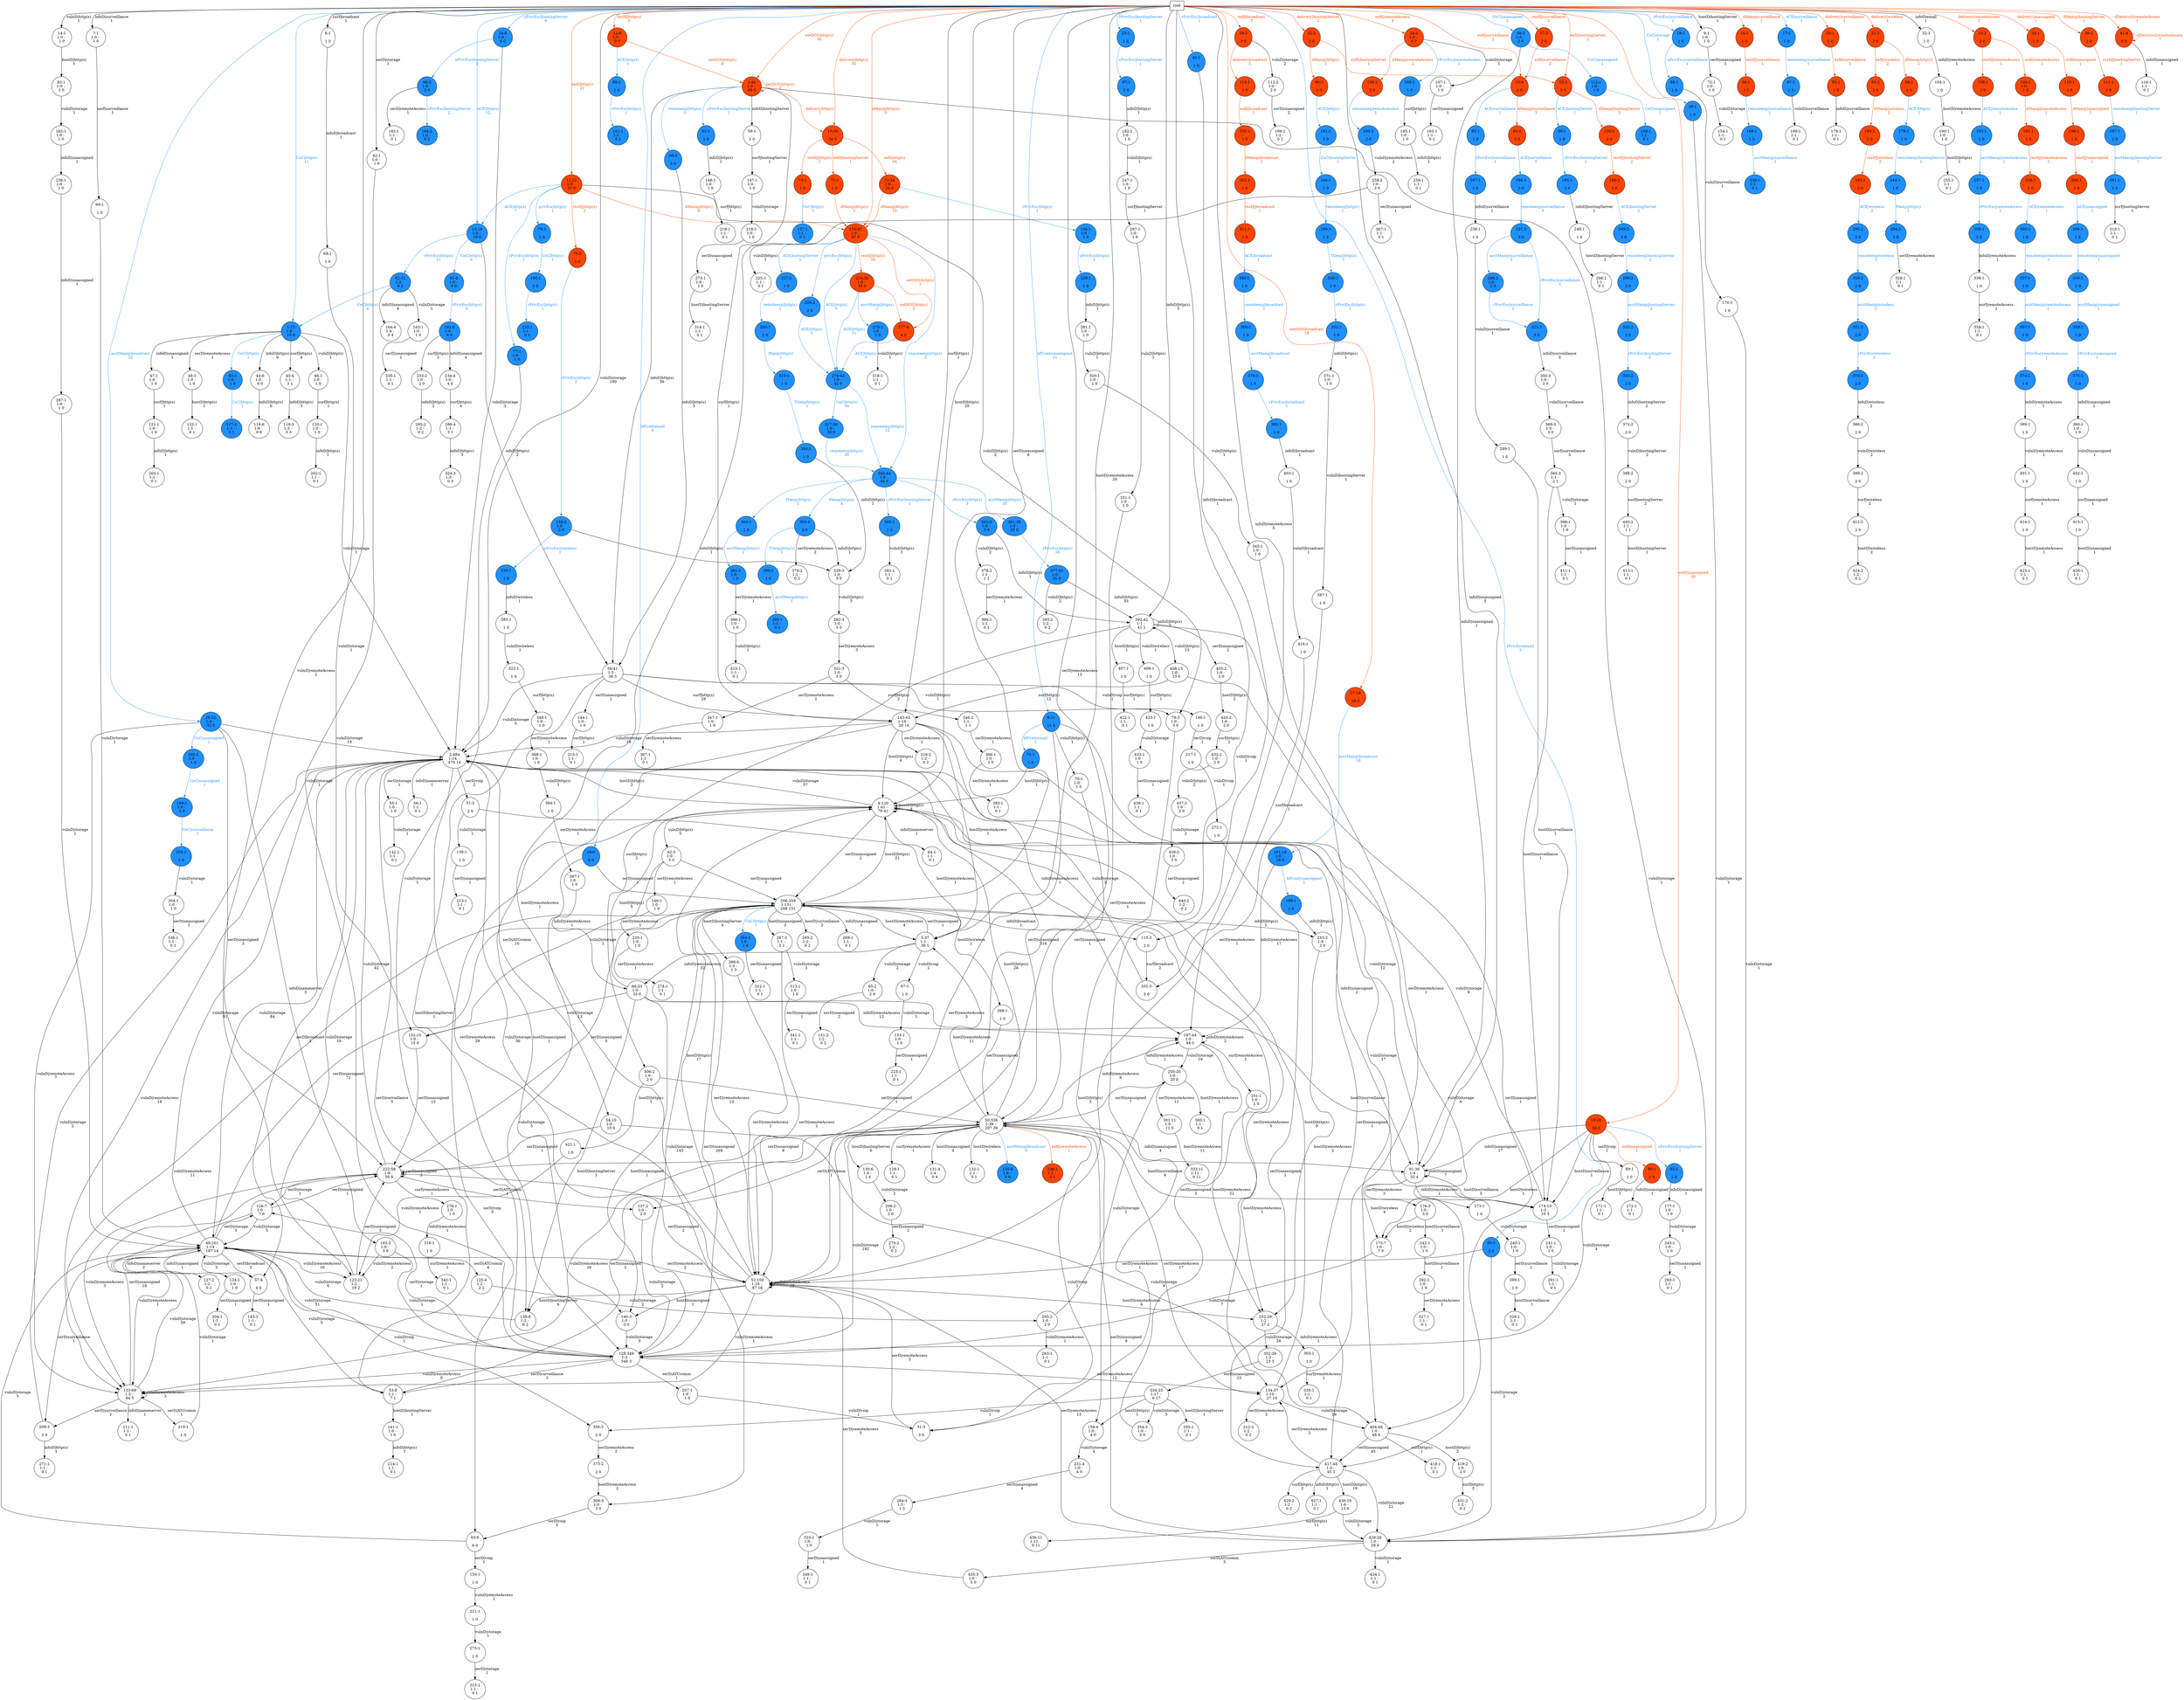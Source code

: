 digraph {
	0 [label="root" shape=box];
	1 [fillcolor=dodgerblue,style=filled,label="1:15
1:0 - 
15 0"];
	2 [fillcolor=white,style=filled,label="2:484
1:14 - 
470 14"];
	3 [fillcolor=orangered,style=filled,label="3:46
1:0 - 
46 0"];
	4 [fillcolor=white,style=filled,label="4:120
1:41 - 
79 41"];
	5 [fillcolor=white,style=filled,label="5:37
1:1 - 
36 1"];
	6 [fillcolor=white,style=filled,label="6:1

1 0"];
	7 [fillcolor=white,style=filled,label="7:1
1:0 - 
1 0"];
	8 [fillcolor=dodgerblue,style=filled,label="8:11

11 0"];
	9 [fillcolor=white,style=filled,label="9:1
1:0 - 
1 0"];
	10 [fillcolor=orangered,style=filled,label="10:36

36 0"];
	11 [fillcolor=orangered,style=filled,label="11:21
1:0 - 
21 0"];
	12 [fillcolor=orangered,style=filled,label="12:9
1:0 - 
9 0"];
	13 [fillcolor=dodgerblue,style=filled,label="13:19
1:0 - 
19 0"];
	14 [fillcolor=white,style=filled,label="14:1
1:0 - 
1 0"];
	15 [fillcolor=orangered,style=filled,label="15:4

4 0"];
	16 [fillcolor=orangered,style=filled,label="16:1

1 0"];
	17 [fillcolor=dodgerblue,style=filled,label="17:1

1 0"];
	18 [fillcolor=dodgerblue,style=filled,label="18:1

1 0"];
	19 [fillcolor=orangered,style=filled,label="19:26

26 0"];
	20 [fillcolor=orangered,style=filled,label="20:1

1 0"];
	21 [fillcolor=orangered,style=filled,label="21:3

3 0"];
	22 [fillcolor=orangered,style=filled,label="22:2

2 0"];
	23 [fillcolor=dodgerblue,style=filled,label="23:1

1 0"];
	24 [fillcolor=dodgerblue,style=filled,label="24:6
1:0 - 
6 0"];
	25 [fillcolor=orangered,style=filled,label="25:3

3 0"];
	26 [fillcolor=dodgerblue,style=filled,label="26:6

6 0"];
	27 [fillcolor=orangered,style=filled,label="27:18

18 0"];
	28 [fillcolor=dodgerblue,style=filled,label="28:32
1:0 - 
32 0"];
	29 [fillcolor=dodgerblue,style=filled,label="29:1

1 0"];
	30 [fillcolor=dodgerblue,style=filled,label="30:3

3 0"];
	31 [fillcolor=white,style=filled,label="31:3

3 0"];
	32 [fillcolor=white,style=filled,label="32:1

1 0"];
	33 [fillcolor=orangered,style=filled,label="33:2

2 0"];
	34 [fillcolor=orangered,style=filled,label="34:4
1:0 - 
4 0"];
	35 [fillcolor=orangered,style=filled,label="35:1

1 0"];
	36 [fillcolor=orangered,style=filled,label="36:1

1 0"];
	37 [fillcolor=orangered,style=filled,label="37:2

2 0"];
	38 [fillcolor=dodgerblue,style=filled,label="38:2
1:0 - 
2 0"];
	39 [fillcolor=orangered,style=filled,label="39:3

3 0"];
	40 [fillcolor=dodgerblue,style=filled,label="40:1

1 0"];
	41 [fillcolor=orangered,style=filled,label="41:8

8 0"];
	42 [fillcolor=white,style=filled,label="42:1
1:0 - 
1 0"];
	43 [fillcolor=dodgerblue,style=filled,label="43:1
1:0 - 
1 0"];
	44 [fillcolor=white,style=filled,label="44:6
1:0 - 
6 0"];
	45 [fillcolor=white,style=filled,label="45:4
1:1 - 
3 1"];
	46 [fillcolor=white,style=filled,label="46:1
1:0 - 
1 0"];
	47 [fillcolor=white,style=filled,label="47:1
1:0 - 
1 0"];
	48 [fillcolor=white,style=filled,label="48:1
1:0 - 
1 0"];
	49 [fillcolor=white,style=filled,label="49:201
1:14 - 
187 14"];
	50 [fillcolor=white,style=filled,label="50:336
1:39 - 
297 39"];
	51 [fillcolor=white,style=filled,label="51:2

2 0"];
	52 [fillcolor=white,style=filled,label="52:103
1:16 - 
87 16"];
	53 [fillcolor=white,style=filled,label="53:8
1:1 - 
7 1"];
	54 [fillcolor=white,style=filled,label="54:10
1:0 - 
10 0"];
	55 [fillcolor=white,style=filled,label="55:1
1:0 - 
1 0"];
	56 [fillcolor=white,style=filled,label="56:1
1:1 - 
0 1"];
	57 [fillcolor=white,style=filled,label="57:4

4 0"];
	58 [fillcolor=white,style=filled,label="58:41
1:3 - 
38 3"];
	59 [fillcolor=white,style=filled,label="59:1

1 0"];
	60 [fillcolor=dodgerblue,style=filled,label="60:3

3 0"];
	61 [fillcolor=dodgerblue,style=filled,label="61:1

1 0"];
	62 [fillcolor=white,style=filled,label="62:5
1:0 - 
5 0"];
	63 [fillcolor=white,style=filled,label="63:6

6 0"];
	64 [fillcolor=white,style=filled,label="64:1
1:1 - 
0 1"];
	65 [fillcolor=white,style=filled,label="65:2
1:0 - 
2 0"];
	66 [fillcolor=white,style=filled,label="66:33
1:0 - 
33 0"];
	67 [fillcolor=white,style=filled,label="67:1

1 0"];
	68 [fillcolor=white,style=filled,label="68:1

1 0"];
	69 [fillcolor=white,style=filled,label="69:1

1 0"];
	70 [fillcolor=white,style=filled,label="70:1
1:0 - 
1 0"];
	71 [fillcolor=dodgerblue,style=filled,label="71:1

1 0"];
	72 [fillcolor=white,style=filled,label="72:1
1:0 - 
1 0"];
	73 [fillcolor=orangered,style=filled,label="73:34
1:0 - 
34 0"];
	74 [fillcolor=orangered,style=filled,label="74:1

1 0"];
	75 [fillcolor=orangered,style=filled,label="75:1

1 0"];
	76 [fillcolor=orangered,style=filled,label="76:2

2 0"];
	77 [fillcolor=dodgerblue,style=filled,label="77:1
1:0 - 
1 0"];
	78 [fillcolor=white,style=filled,label="78:3
1:0 - 
3 0"];
	79 [fillcolor=dodgerblue,style=filled,label="79:1

1 0"];
	80 [fillcolor=dodgerblue,style=filled,label="80:1

1 0"];
	81 [fillcolor=dodgerblue,style=filled,label="81:6
1:0 - 
6 0"];
	82 [fillcolor=dodgerblue,style=filled,label="82:11
1:2 - 
9 2"];
	83 [fillcolor=white,style=filled,label="83:1
1:0 - 
1 0"];
	84 [fillcolor=orangered,style=filled,label="84:3

3 0"];
	85 [fillcolor=dodgerblue,style=filled,label="85:1

1 0"];
	86 [fillcolor=orangered,style=filled,label="86:1

1 0"];
	87 [fillcolor=dodgerblue,style=filled,label="87:1

1 0"];
	88 [fillcolor=dodgerblue,style=filled,label="88:1

1 0"];
	89 [fillcolor=white,style=filled,label="89:1

1 0"];
	90 [fillcolor=orangered,style=filled,label="90:1

1 0"];
	91 [fillcolor=white,style=filled,label="91:36
1:4 - 
32 4"];
	92 [fillcolor=dodgerblue,style=filled,label="92:1

1 0"];
	93 [fillcolor=orangered,style=filled,label="93:1

1 0"];
	94 [fillcolor=orangered,style=filled,label="94:1

1 0"];
	95 [fillcolor=orangered,style=filled,label="95:2

2 0"];
	96 [fillcolor=orangered,style=filled,label="96:1

1 0"];
	97 [fillcolor=dodgerblue,style=filled,label="97:1

1 0"];
	98 [fillcolor=dodgerblue,style=filled,label="98:3
1:0 - 
3 0"];
	99 [fillcolor=dodgerblue,style=filled,label="99:1

1 0"];
	100 [fillcolor=orangered,style=filled,label="100:2

2 0"];
	101 [fillcolor=dodgerblue,style=filled,label="101:18
1:0 - 
18 0"];
	102 [fillcolor=dodgerblue,style=filled,label="102:1
1:0 - 
1 0"];
	103 [fillcolor=white,style=filled,label="103:3
1:0 - 
3 0"];
	104 [fillcolor=white,style=filled,label="104:1

1 0"];
	105 [fillcolor=orangered,style=filled,label="105:1
1:0 - 
1 0"];
	106 [fillcolor=orangered,style=filled,label="106:1

1 0"];
	107 [fillcolor=white,style=filled,label="107:1
1:0 - 
1 0"];
	108 [fillcolor=orangered,style=filled,label="108:2

2 0"];
	109 [fillcolor=dodgerblue,style=filled,label="109:1

1 0"];
	110 [fillcolor=orangered,style=filled,label="110:1

1 0"];
	111 [fillcolor=orangered,style=filled,label="111:1

1 0"];
	112 [fillcolor=dodgerblue,style=filled,label="112:1
1:0 - 
1 0"];
	113 [fillcolor=white,style=filled,label="113:2
1:0 - 
2 0"];
	114 [fillcolor=orangered,style=filled,label="114:1

1 0"];
	115 [fillcolor=white,style=filled,label="115:2

2 0"];
	116 [fillcolor=white,style=filled,label="116:1
1:1 - 
0 1"];
	117 [fillcolor=dodgerblue,style=filled,label="117:1
1:1 - 
0 1"];
	118 [fillcolor=white,style=filled,label="118:6
1:6 - 
0 6"];
	119 [fillcolor=white,style=filled,label="119:3
1:3 - 
0 3"];
	120 [fillcolor=white,style=filled,label="120:1
1:0 - 
1 0"];
	121 [fillcolor=white,style=filled,label="121:1
1:0 - 
1 0"];
	122 [fillcolor=white,style=filled,label="122:1
1:1 - 
0 1"];
	123 [fillcolor=white,style=filled,label="123:21
1:2 - 
19 2"];
	124 [fillcolor=white,style=filled,label="124:1
1:0 - 
1 0"];
	125 [fillcolor=white,style=filled,label="125:4
1:2 - 
2 2"];
	126 [fillcolor=white,style=filled,label="126:7
1:0 - 
7 0"];
	127 [fillcolor=white,style=filled,label="127:2
1:2 - 
0 2"];
	128 [fillcolor=white,style=filled,label="128:349
1:3 - 
346 3"];
	129 [fillcolor=white,style=filled,label="129:1
1:1 - 
0 1"];
	130 [fillcolor=white,style=filled,label="130:6
1:4 - 
2 4"];
	131 [fillcolor=white,style=filled,label="131:4
1:4 - 
0 4"];
	132 [fillcolor=white,style=filled,label="132:1
1:1 - 
0 1"];
	133 [fillcolor=white,style=filled,label="133:69
1:5 - 
64 5"];
	134 [fillcolor=white,style=filled,label="134:37
1:10 - 
27 10"];
	135 [fillcolor=dodgerblue,style=filled,label="135:6
1:6 - 
0 6"];
	136 [fillcolor=orangered,style=filled,label="136:1
1:1 - 
0 1"];
	137 [fillcolor=white,style=filled,label="137:2
1:0 - 
2 0"];
	138 [fillcolor=white,style=filled,label="138:1

1 0"];
	139 [fillcolor=white,style=filled,label="139:8
1:2 - 
6 2"];
	140 [fillcolor=white,style=filled,label="140:3
1:0 - 
3 0"];
	141 [fillcolor=white,style=filled,label="141:1
1:0 - 
1 0"];
	142 [fillcolor=white,style=filled,label="142:1
1:1 - 
0 1"];
	143 [fillcolor=white,style=filled,label="143:1
1:1 - 
0 1"];
	144 [fillcolor=white,style=filled,label="144:1
1:0 - 
1 0"];
	145 [fillcolor=white,style=filled,label="145:43
1:14 - 
29 14"];
	146 [fillcolor=white,style=filled,label="146:1

1 0"];
	147 [fillcolor=white,style=filled,label="147:1
1:0 - 
1 0"];
	148 [fillcolor=white,style=filled,label="148:1
1:0 - 
1 0"];
	149 [fillcolor=white,style=filled,label="149:1
1:0 - 
1 0"];
	150 [fillcolor=white,style=filled,label="150:1

1 0"];
	151 [fillcolor=white,style=filled,label="151:2
1:2 - 
0 2"];
	152 [fillcolor=white,style=filled,label="152:15
1:0 - 
15 0"];
	153 [fillcolor=white,style=filled,label="153:1
1:0 - 
1 0"];
	154 [fillcolor=white,style=filled,label="154:1
1:1 - 
0 1"];
	155 [fillcolor=orangered,style=filled,label="155:47
1:0 - 
47 0"];
	156 [fillcolor=dodgerblue,style=filled,label="156:1
1:0 - 
1 0"];
	157 [fillcolor=dodgerblue,style=filled,label="157:1
1:1 - 
0 1"];
	158 [fillcolor=dodgerblue,style=filled,label="158:2
1:0 - 
2 0"];
	159 [fillcolor=white,style=filled,label="159:4
1:0 - 
4 0"];
	160 [fillcolor=dodgerblue,style=filled,label="160:1

1 0"];
	161 [fillcolor=dodgerblue,style=filled,label="161:1
1:1 - 
0 1"];
	162 [fillcolor=dodgerblue,style=filled,label="162:6
1:0 - 
6 0"];
	163 [fillcolor=white,style=filled,label="163:1
1:0 - 
1 0"];
	164 [fillcolor=white,style=filled,label="164:4
1:4 - 
0 4"];
	165 [fillcolor=white,style=filled,label="165:1
1:0 - 
1 0"];
	166 [fillcolor=dodgerblue,style=filled,label="166:3

3 0"];
	167 [fillcolor=dodgerblue,style=filled,label="167:1

1 0"];
	168 [fillcolor=dodgerblue,style=filled,label="168:1

1 0"];
	169 [fillcolor=white,style=filled,label="169:1
1:1 - 
0 1"];
	170 [fillcolor=white,style=filled,label="170:1

1 0"];
	171 [fillcolor=white,style=filled,label="171:1
1:1 - 
0 1"];
	172 [fillcolor=white,style=filled,label="172:1
1:1 - 
0 1"];
	173 [fillcolor=white,style=filled,label="173:1

1 0"];
	174 [fillcolor=white,style=filled,label="174:13
1:3 - 
10 3"];
	175 [fillcolor=white,style=filled,label="175:7
1:0 - 
7 0"];
	176 [fillcolor=white,style=filled,label="176:3
1:0 - 
3 0"];
	177 [fillcolor=white,style=filled,label="177:1
1:0 - 
1 0"];
	178 [fillcolor=white,style=filled,label="178:1
1:1 - 
0 1"];
	179 [fillcolor=dodgerblue,style=filled,label="179:1

1 0"];
	180 [fillcolor=orangered,style=filled,label="180:2

2 0"];
	181 [fillcolor=dodgerblue,style=filled,label="181:1

1 0"];
	182 [fillcolor=white,style=filled,label="182:1
1:0 - 
1 0"];
	183 [fillcolor=white,style=filled,label="183:1
1:1 - 
0 1"];
	184 [fillcolor=dodgerblue,style=filled,label="184:2
1:2 - 
0 2"];
	185 [fillcolor=dodgerblue,style=filled,label="185:1

1 0"];
	186 [fillcolor=orangered,style=filled,label="186:2

2 0"];
	187 [fillcolor=white,style=filled,label="187:44
1:0 - 
44 0"];
	188 [fillcolor=dodgerblue,style=filled,label="188:1

1 0"];
	189 [fillcolor=dodgerblue,style=filled,label="189:1
1:0 - 
1 0"];
	190 [fillcolor=white,style=filled,label="190:1
1:0 - 
1 0"];
	191 [fillcolor=orangered,style=filled,label="191:1

1 0"];
	192 [fillcolor=dodgerblue,style=filled,label="192:1

1 0"];
	193 [fillcolor=white,style=filled,label="193:1
1:1 - 
0 1"];
	194 [fillcolor=dodgerblue,style=filled,label="194:2

2 0"];
	195 [fillcolor=white,style=filled,label="195:1
1:0 - 
1 0"];
	196 [fillcolor=orangered,style=filled,label="196:1

1 0"];
	197 [fillcolor=dodgerblue,style=filled,label="197:1

1 0"];
	198 [fillcolor=dodgerblue,style=filled,label="198:1
1:1 - 
0 1"];
	199 [fillcolor=white,style=filled,label="199:2
1:2 - 
0 2"];
	200 [fillcolor=orangered,style=filled,label="200:1

1 0"];
	201 [fillcolor=white,style=filled,label="201:3

3 0"];
	202 [fillcolor=white,style=filled,label="202:1
1:1 - 
0 1"];
	203 [fillcolor=white,style=filled,label="203:1
1:1 - 
0 1"];
	204 [fillcolor=white,style=filled,label="204:1
1:1 - 
0 1"];
	205 [fillcolor=white,style=filled,label="205:2
1:0 - 
2 0"];
	206 [fillcolor=white,style=filled,label="206:359
1:151 - 
208 151"];
	207 [fillcolor=white,style=filled,label="207:1
1:0 - 
1 0"];
	208 [fillcolor=white,style=filled,label="208:2
1:0 - 
2 0"];
	209 [fillcolor=white,style=filled,label="209:3

3 0"];
	210 [fillcolor=white,style=filled,label="210:1

1 0"];
	211 [fillcolor=white,style=filled,label="211:1
1:1 - 
0 1"];
	212 [fillcolor=white,style=filled,label="212:2
1:2 - 
0 2"];
	213 [fillcolor=white,style=filled,label="213:1
1:1 - 
0 1"];
	214 [fillcolor=white,style=filled,label="214:1
1:1 - 
0 1"];
	215 [fillcolor=white,style=filled,label="215:1
1:1 - 
0 1"];
	216 [fillcolor=white,style=filled,label="216:2
1:2 - 
0 2"];
	217 [fillcolor=white,style=filled,label="217:1

1 0"];
	218 [fillcolor=white,style=filled,label="218:1
1:0 - 
1 0"];
	219 [fillcolor=white,style=filled,label="219:1
1:1 - 
0 1"];
	220 [fillcolor=white,style=filled,label="220:1
1:0 - 
1 0"];
	221 [fillcolor=white,style=filled,label="221:1

1 0"];
	222 [fillcolor=white,style=filled,label="222:58
1:8 - 
50 8"];
	223 [fillcolor=white,style=filled,label="223:1
1:1 - 
0 1"];
	224 [fillcolor=orangered,style=filled,label="224:35
1:0 - 
35 0"];
	225 [fillcolor=white,style=filled,label="225:1
1:1 - 
0 1"];
	226 [fillcolor=dodgerblue,style=filled,label="226:2

2 0"];
	227 [fillcolor=dodgerblue,style=filled,label="227:1

1 0"];
	228 [fillcolor=dodgerblue,style=filled,label="228:1

1 0"];
	229 [fillcolor=white,style=filled,label="229:3
1:0 - 
3 0"];
	230 [fillcolor=dodgerblue,style=filled,label="230:1

1 0"];
	231 [fillcolor=white,style=filled,label="231:4
1:0 - 
4 0"];
	232 [fillcolor=dodgerblue,style=filled,label="232:1
1:1 - 
0 1"];
	233 [fillcolor=white,style=filled,label="233:2
1:0 - 
2 0"];
	234 [fillcolor=white,style=filled,label="234:4
1:0 - 
4 0"];
	235 [fillcolor=white,style=filled,label="235:1
1:1 - 
0 1"];
	236 [fillcolor=white,style=filled,label="236:1
1:0 - 
1 0"];
	237 [fillcolor=dodgerblue,style=filled,label="237:3

3 0"];
	238 [fillcolor=white,style=filled,label="238:1

1 0"];
	239 [fillcolor=dodgerblue,style=filled,label="239:1
1:1 - 
0 1"];
	240 [fillcolor=white,style=filled,label="240:1
1:0 - 
1 0"];
	241 [fillcolor=white,style=filled,label="241:1
1:0 - 
1 0"];
	242 [fillcolor=white,style=filled,label="242:1
1:0 - 
1 0"];
	243 [fillcolor=white,style=filled,label="243:1
1:0 - 
1 0"];
	244 [fillcolor=dodgerblue,style=filled,label="244:1

1 0"];
	245 [fillcolor=orangered,style=filled,label="245:2

2 0"];
	246 [fillcolor=dodgerblue,style=filled,label="246:1

1 0"];
	247 [fillcolor=white,style=filled,label="247:1
1:0 - 
1 0"];
	248 [fillcolor=white,style=filled,label="248:1

1 0"];
	249 [fillcolor=dodgerblue,style=filled,label="249:2

2 0"];
	250 [fillcolor=white,style=filled,label="250:20
1:0 - 
20 0"];
	251 [fillcolor=white,style=filled,label="251:1
1:0 - 
1 0"];
	252 [fillcolor=white,style=filled,label="252:29
1:2 - 
27 2"];
	253 [fillcolor=white,style=filled,label="253:2
1:0 - 
2 0"];
	254 [fillcolor=dodgerblue,style=filled,label="254:1

1 0"];
	255 [fillcolor=white,style=filled,label="255:1
1:1 - 
0 1"];
	256 [fillcolor=orangered,style=filled,label="256:1

1 0"];
	257 [fillcolor=dodgerblue,style=filled,label="257:1

1 0"];
	258 [fillcolor=white,style=filled,label="258:2
1:0 - 
2 0"];
	259 [fillcolor=white,style=filled,label="259:1
1:1 - 
0 1"];
	260 [fillcolor=orangered,style=filled,label="260:1

1 0"];
	261 [fillcolor=dodgerblue,style=filled,label="261:1

1 0"];
	262 [fillcolor=orangered,style=filled,label="262:1

1 0"];
	263 [fillcolor=white,style=filled,label="263:1
1:1 - 
0 1"];
	264 [fillcolor=dodgerblue,style=filled,label="264:1
1:0 - 
1 0"];
	265 [fillcolor=white,style=filled,label="265:2
1:2 - 
0 2"];
	266 [fillcolor=white,style=filled,label="266:4
1:3 - 
1 3"];
	267 [fillcolor=white,style=filled,label="267:3
1:1 - 
2 1"];
	268 [fillcolor=white,style=filled,label="268:1

1 0"];
	269 [fillcolor=white,style=filled,label="269:1
1:1 - 
0 1"];
	270 [fillcolor=white,style=filled,label="270:2
1:2 - 
0 2"];
	271 [fillcolor=white,style=filled,label="271:1
1:1 - 
0 1"];
	272 [fillcolor=white,style=filled,label="272:1

1 0"];
	273 [fillcolor=white,style=filled,label="273:1
1:0 - 
1 0"];
	274 [fillcolor=white,style=filled,label="274:1
1:1 - 
0 1"];
	275 [fillcolor=white,style=filled,label="275:1

1 0"];
	276 [fillcolor=white,style=filled,label="276:1
1:0 - 
1 0"];
	277 [fillcolor=orangered,style=filled,label="277:4

4 0"];
	278 [fillcolor=dodgerblue,style=filled,label="278:42
1:0 - 
42 0"];
	279 [fillcolor=dodgerblue,style=filled,label="279:1
1:0 - 
1 0"];
	280 [fillcolor=dodgerblue,style=filled,label="280:1

1 0"];
	281 [fillcolor=white,style=filled,label="281:1
1:0 - 
1 0"];
	282 [fillcolor=white,style=filled,label="282:3
1:0 - 
3 0"];
	283 [fillcolor=white,style=filled,label="283:1

1 0"];
	284 [fillcolor=white,style=filled,label="284:4
1:3 - 
1 3"];
	285 [fillcolor=white,style=filled,label="285:2
1:2 - 
0 2"];
	286 [fillcolor=white,style=filled,label="286:4
1:1 - 
3 1"];
	287 [fillcolor=white,style=filled,label="287:1
1:0 - 
1 0"];
	288 [fillcolor=dodgerblue,style=filled,label="288:2
1:0 - 
2 0"];
	289 [fillcolor=white,style=filled,label="289:1

1 0"];
	290 [fillcolor=white,style=filled,label="290:1

1 0"];
	291 [fillcolor=white,style=filled,label="291:1
1:1 - 
0 1"];
	292 [fillcolor=white,style=filled,label="292:1
1:0 - 
1 0"];
	293 [fillcolor=white,style=filled,label="293:1
1:1 - 
0 1"];
	294 [fillcolor=dodgerblue,style=filled,label="294:1

1 0"];
	295 [fillcolor=dodgerblue,style=filled,label="295:2

2 0"];
	296 [fillcolor=dodgerblue,style=filled,label="296:1

1 0"];
	297 [fillcolor=white,style=filled,label="297:1
1:0 - 
1 0"];
	298 [fillcolor=white,style=filled,label="298:1
1:1 - 
0 1"];
	299 [fillcolor=dodgerblue,style=filled,label="299:2

2 0"];
	300 [fillcolor=white,style=filled,label="300:1
1:1 - 
0 1"];
	301 [fillcolor=white,style=filled,label="301:11
1:0 - 
11 0"];
	302 [fillcolor=white,style=filled,label="302:26
1:3 - 
23 3"];
	303 [fillcolor=white,style=filled,label="303:1

1 0"];
	304 [fillcolor=white,style=filled,label="304:1
1:0 - 
1 0"];
	305 [fillcolor=dodgerblue,style=filled,label="305:1

1 0"];
	306 [fillcolor=dodgerblue,style=filled,label="306:1

1 0"];
	307 [fillcolor=white,style=filled,label="307:1
1:1 - 
0 1"];
	308 [fillcolor=white,style=filled,label="308:3
1:0 - 
3 0"];
	309 [fillcolor=dodgerblue,style=filled,label="309:1

1 0"];
	310 [fillcolor=white,style=filled,label="310:1
1:1 - 
0 1"];
	311 [fillcolor=orangered,style=filled,label="311:1

1 0"];
	312 [fillcolor=white,style=filled,label="312:1
1:1 - 
0 1"];
	313 [fillcolor=white,style=filled,label="313:1
1:0 - 
1 0"];
	314 [fillcolor=white,style=filled,label="314:1
1:1 - 
0 1"];
	315 [fillcolor=white,style=filled,label="315:1
1:1 - 
0 1"];
	316 [fillcolor=white,style=filled,label="316:1

1 0"];
	317 [fillcolor=dodgerblue,style=filled,label="317:30
1:0 - 
30 0"];
	318 [fillcolor=white,style=filled,label="318:1
1:1 - 
0 1"];
	319 [fillcolor=dodgerblue,style=filled,label="319:1

1 0"];
	320 [fillcolor=white,style=filled,label="320:1
1:0 - 
1 0"];
	321 [fillcolor=white,style=filled,label="321:3
1:0 - 
3 0"];
	322 [fillcolor=white,style=filled,label="322:1

1 0"];
	323 [fillcolor=white,style=filled,label="323:1
1:0 - 
1 0"];
	324 [fillcolor=white,style=filled,label="324:3
1:3 - 
0 3"];
	325 [fillcolor=dodgerblue,style=filled,label="325:3

3 0"];
	326 [fillcolor=white,style=filled,label="326:1
1:1 - 
0 1"];
	327 [fillcolor=white,style=filled,label="327:1
1:1 - 
0 1"];
	328 [fillcolor=white,style=filled,label="328:1
1:1 - 
0 1"];
	329 [fillcolor=dodgerblue,style=filled,label="329:2

2 0"];
	330 [fillcolor=dodgerblue,style=filled,label="330:1

1 0"];
	331 [fillcolor=white,style=filled,label="331:1
1:0 - 
1 0"];
	332 [fillcolor=dodgerblue,style=filled,label="332:2

2 0"];
	333 [fillcolor=white,style=filled,label="333:11
1:11 - 
0 11"];
	334 [fillcolor=white,style=filled,label="334:23
1:17 - 
6 17"];
	335 [fillcolor=white,style=filled,label="335:1
1:1 - 
0 1"];
	336 [fillcolor=white,style=filled,label="336:1
1:1 - 
0 1"];
	337 [fillcolor=dodgerblue,style=filled,label="337:1

1 0"];
	338 [fillcolor=white,style=filled,label="338:1

1 0"];
	339 [fillcolor=dodgerblue,style=filled,label="339:1

1 0"];
	340 [fillcolor=dodgerblue,style=filled,label="340:1

1 0"];
	341 [fillcolor=white,style=filled,label="341:1
1:1 - 
0 1"];
	342 [fillcolor=white,style=filled,label="342:1
1:1 - 
0 1"];
	343 [fillcolor=dodgerblue,style=filled,label="343:44
1:0 - 
44 0"];
	344 [fillcolor=dodgerblue,style=filled,label="344:1

1 0"];
	345 [fillcolor=white,style=filled,label="345:1
1:0 - 
1 0"];
	346 [fillcolor=white,style=filled,label="346:2
1:1 - 
1 1"];
	347 [fillcolor=white,style=filled,label="347:1
1:0 - 
1 0"];
	348 [fillcolor=white,style=filled,label="348:1
1:0 - 
1 0"];
	349 [fillcolor=white,style=filled,label="349:1
1:1 - 
0 1"];
	350 [fillcolor=white,style=filled,label="350:3
1:0 - 
3 0"];
	351 [fillcolor=dodgerblue,style=filled,label="351:2

2 0"];
	352 [fillcolor=dodgerblue,style=filled,label="352:1

1 0"];
	353 [fillcolor=dodgerblue,style=filled,label="353:2

2 0"];
	354 [fillcolor=white,style=filled,label="354:3
1:0 - 
3 0"];
	355 [fillcolor=white,style=filled,label="355:1
1:1 - 
0 1"];
	356 [fillcolor=white,style=filled,label="356:2

2 0"];
	357 [fillcolor=dodgerblue,style=filled,label="357:1

1 0"];
	358 [fillcolor=white,style=filled,label="358:1
1:1 - 
0 1"];
	359 [fillcolor=dodgerblue,style=filled,label="359:1

1 0"];
	360 [fillcolor=dodgerblue,style=filled,label="360:1

1 0"];
	361 [fillcolor=dodgerblue,style=filled,label="361:35
1:0 - 
35 0"];
	362 [fillcolor=dodgerblue,style=filled,label="362:3
1:0 - 
3 0"];
	363 [fillcolor=dodgerblue,style=filled,label="363:4

4 0"];
	364 [fillcolor=dodgerblue,style=filled,label="364:1

1 0"];
	365 [fillcolor=dodgerblue,style=filled,label="365:1

1 0"];
	366 [fillcolor=white,style=filled,label="366:1
1:0 - 
1 0"];
	367 [fillcolor=white,style=filled,label="367:1
1:1 - 
0 1"];
	368 [fillcolor=white,style=filled,label="368:1
1:0 - 
1 0"];
	369 [fillcolor=white,style=filled,label="369:3
1:0 - 
3 0"];
	370 [fillcolor=dodgerblue,style=filled,label="370:2

2 0"];
	371 [fillcolor=white,style=filled,label="371:1
1:0 - 
1 0"];
	372 [fillcolor=white,style=filled,label="372:2

2 0"];
	373 [fillcolor=white,style=filled,label="373:2

2 0"];
	374 [fillcolor=dodgerblue,style=filled,label="374:1

1 0"];
	375 [fillcolor=dodgerblue,style=filled,label="375:1

1 0"];
	376 [fillcolor=dodgerblue,style=filled,label="376:1

1 0"];
	377 [fillcolor=dodgerblue,style=filled,label="377:35
1:0 - 
35 0"];
	378 [fillcolor=white,style=filled,label="378:2
1:1 - 
1 1"];
	379 [fillcolor=white,style=filled,label="379:2
1:2 - 
0 2"];
	380 [fillcolor=dodgerblue,style=filled,label="380:1

1 0"];
	381 [fillcolor=dodgerblue,style=filled,label="381:1
1:0 - 
1 0"];
	382 [fillcolor=white,style=filled,label="382:1
1:1 - 
0 1"];
	383 [fillcolor=white,style=filled,label="383:1
1:1 - 
0 1"];
	384 [fillcolor=white,style=filled,label="384:1

1 0"];
	385 [fillcolor=white,style=filled,label="385:3
1:1 - 
2 1"];
	386 [fillcolor=white,style=filled,label="386:2

2 0"];
	387 [fillcolor=white,style=filled,label="387:1

1 0"];
	388 [fillcolor=white,style=filled,label="388:2

2 0"];
	389 [fillcolor=white,style=filled,label="389:1

1 0"];
	390 [fillcolor=white,style=filled,label="390:1
1:0 - 
1 0"];
	391 [fillcolor=dodgerblue,style=filled,label="391:1

1 0"];
	392 [fillcolor=white,style=filled,label="392:42
1:1 - 
41 1"];
	393 [fillcolor=white,style=filled,label="393:2
1:2 - 
0 2"];
	394 [fillcolor=white,style=filled,label="394:1
1:1 - 
0 1"];
	395 [fillcolor=dodgerblue,style=filled,label="395:1
1:1 - 
0 1"];
	396 [fillcolor=white,style=filled,label="396:1
1:0 - 
1 0"];
	397 [fillcolor=white,style=filled,label="397:1
1:0 - 
1 0"];
	398 [fillcolor=white,style=filled,label="398:1
1:0 - 
1 0"];
	399 [fillcolor=white,style=filled,label="399:2

2 0"];
	400 [fillcolor=white,style=filled,label="400:2
1:1 - 
1 1"];
	401 [fillcolor=white,style=filled,label="401:1

1 0"];
	402 [fillcolor=white,style=filled,label="402:1

1 0"];
	403 [fillcolor=white,style=filled,label="403:1

1 0"];
	404 [fillcolor=white,style=filled,label="404:48
1:0 - 
48 0"];
	405 [fillcolor=white,style=filled,label="405:2
1:0 - 
2 0"];
	406 [fillcolor=white,style=filled,label="406:2
1:0 - 
2 0"];
	407 [fillcolor=white,style=filled,label="407:1

1 0"];
	408 [fillcolor=white,style=filled,label="408:13
1:0 - 
13 0"];
	409 [fillcolor=white,style=filled,label="409:1

1 0"];
	410 [fillcolor=white,style=filled,label="410:1
1:1 - 
0 1"];
	411 [fillcolor=white,style=filled,label="411:1
1:1 - 
0 1"];
	412 [fillcolor=white,style=filled,label="412:2

2 0"];
	413 [fillcolor=white,style=filled,label="413:1
1:1 - 
0 1"];
	414 [fillcolor=white,style=filled,label="414:1

1 0"];
	415 [fillcolor=white,style=filled,label="415:1

1 0"];
	416 [fillcolor=white,style=filled,label="416:1

1 0"];
	417 [fillcolor=white,style=filled,label="417:48
1:3 - 
45 3"];
	418 [fillcolor=white,style=filled,label="418:1
1:1 - 
0 1"];
	419 [fillcolor=white,style=filled,label="419:2
1:0 - 
2 0"];
	420 [fillcolor=white,style=filled,label="420:2
1:0 - 
2 0"];
	421 [fillcolor=white,style=filled,label="421:1

1 0"];
	422 [fillcolor=white,style=filled,label="422:1
1:1 - 
0 1"];
	423 [fillcolor=white,style=filled,label="423:1

1 0"];
	424 [fillcolor=white,style=filled,label="424:2
1:2 - 
0 2"];
	425 [fillcolor=white,style=filled,label="425:1
1:1 - 
0 1"];
	426 [fillcolor=white,style=filled,label="426:1
1:1 - 
0 1"];
	427 [fillcolor=white,style=filled,label="427:1
1:1 - 
0 1"];
	428 [fillcolor=white,style=filled,label="428:28
1:0 - 
28 0"];
	429 [fillcolor=white,style=filled,label="429:2
1:2 - 
0 2"];
	430 [fillcolor=white,style=filled,label="430:19
1:6 - 
13 6"];
	431 [fillcolor=white,style=filled,label="431:2
1:2 - 
0 2"];
	432 [fillcolor=white,style=filled,label="432:2
1:0 - 
2 0"];
	433 [fillcolor=white,style=filled,label="433:1
1:0 - 
1 0"];
	434 [fillcolor=white,style=filled,label="434:1
1:1 - 
0 1"];
	435 [fillcolor=white,style=filled,label="435:5
1:0 - 
5 0"];
	436 [fillcolor=white,style=filled,label="436:11
1:11 - 
0 11"];
	437 [fillcolor=white,style=filled,label="437:2
1:0 - 
2 0"];
	438 [fillcolor=white,style=filled,label="438:1
1:1 - 
0 1"];
	439 [fillcolor=white,style=filled,label="439:2
1:0 - 
2 0"];
	440 [fillcolor=white,style=filled,label="440:2
1:2 - 
0 2"];
	0 -> 1 [color=dodgerblue,fontcolor=dodgerblue,label="CnC|http(s)
11"];
	0 -> 392 [color=black,fontcolor=black,label="infoD|http(s)
3"];
	0 -> 2 [color=black,fontcolor=black,label="vulnD|storage
180"];
	0 -> 206 [color=black,fontcolor=black,label="serD|unassigned
8"];
	0 -> 3 [color=orangered,fontcolor=orangered,label="netDOS|http(s)
36"];
	0 -> 145 [color=black,fontcolor=black,label="surf|http(s)
1"];
	0 -> 4 [color=black,fontcolor=black,label="hostD|http(s)
29"];
	0 -> 187 [color=black,fontcolor=black,label="infoD|remoteAccess
5"];
	0 -> 5 [color=black,fontcolor=black,label="hostD|remoteAccess
20"];
	0 -> 6 [color=black,fontcolor=black,label="surf|broadcast
1"];
	0 -> 7 [color=black,fontcolor=black,label="infoD|surveillance
1"];
	0 -> 8 [color=dodgerblue,fontcolor=dodgerblue,label="bfCred|unassigned
11"];
	0 -> 9 [color=black,fontcolor=black,label="hostD|hostingServer
1"];
	0 -> 10 [color=orangered,fontcolor=orangered,label="delivery|http(s)
35"];
	0 -> 11 [color=orangered,fontcolor=orangered,label="exfil|http(s)
21"];
	0 -> 155 [color=orangered,fontcolor=orangered,label="dManip|http(s)
5"];
	0 -> 12 [color=orangered,fontcolor=orangered,label="resHJ|http(s)
9"];
	0 -> 13 [color=dodgerblue,fontcolor=dodgerblue,label="ACE|http(s)
12"];
	0 -> 14 [color=black,fontcolor=black,label="vulnD|http(s)
1"];
	0 -> 15 [color=orangered,fontcolor=orangered,label="exfil|surveillance
2"];
	0 -> 16 [color=orangered,fontcolor=orangered,label="dManip|surveillance
1"];
	0 -> 17 [color=dodgerblue,fontcolor=dodgerblue,label="ACE|surveillance
1"];
	0 -> 18 [color=dodgerblue,fontcolor=dodgerblue,label="rPrivEsc|surveillance
1"];
	0 -> 123 [color=black,fontcolor=black,label="vulnD|remoteAccess
2"];
	0 -> 19 [color=orangered,fontcolor=orangered,label="exfil|unassigned
26"];
	0 -> 91 [color=black,fontcolor=black,label="infoD|unassigned
5"];
	0 -> 52 [color=black,fontcolor=black,label="serD|remoteAccess
13"];
	0 -> 20 [color=orangered,fontcolor=orangered,label="delivery|surveillance
1"];
	0 -> 21 [color=orangered,fontcolor=orangered,label="delivery|wireless
3"];
	0 -> 22 [color=orangered,fontcolor=orangered,label="delivery|hostingServer
2"];
	0 -> 23 [color=dodgerblue,fontcolor=dodgerblue,label="rPrivEsc|hostingServer
1"];
	0 -> 24 [color=dodgerblue,fontcolor=dodgerblue,label="uPrivEsc|hostingServer
6"];
	0 -> 25 [color=orangered,fontcolor=orangered,label="exfil|hostingServer
2"];
	0 -> 26 [color=dodgerblue,fontcolor=dodgerblue,label="bfCred|email
6"];
	0 -> 27 [color=orangered,fontcolor=orangered,label="netDOS|broadcast
18"];
	0 -> 28 [color=dodgerblue,fontcolor=dodgerblue,label="acctManip|broadcast
32"];
	0 -> 29 [color=dodgerblue,fontcolor=dodgerblue,label="CnC|storage
1"];
	0 -> 30 [color=dodgerblue,fontcolor=dodgerblue,label="rPrivEsc|email
3"];
	0 -> 31 [color=black,fontcolor=black,label="vulnD|voip
1"];
	0 -> 32 [color=black,fontcolor=black,label="infoD|email
1"];
	0 -> 33 [color=orangered,fontcolor=orangered,label="delivery|remoteAccess
2"];
	0 -> 34 [color=orangered,fontcolor=orangered,label="exfil|remoteAccess
4"];
	0 -> 35 [color=orangered,fontcolor=orangered,label="delivery|unassigned
1"];
	0 -> 36 [color=orangered,fontcolor=orangered,label="dManip|hostingServer
1"];
	0 -> 37 [color=orangered,fontcolor=orangered,label="resHJ|surveillance
2"];
	0 -> 38 [color=dodgerblue,fontcolor=dodgerblue,label="CnC|unassigned
2"];
	0 -> 39 [color=orangered,fontcolor=orangered,label="exfil|broadcast
3"];
	0 -> 40 [color=dodgerblue,fontcolor=dodgerblue,label="rPrivEsc|broadcast
1"];
	0 -> 41 [color=orangered,fontcolor=orangered,label="dDestruct|remoteAccess
1"];
	0 -> 42 [color=black,fontcolor=black,label="serD|storage
1"];
	1 -> 43 [color=dodgerblue,fontcolor=dodgerblue,label="CnC|http(s)
1"];
	1 -> 44 [color=black,fontcolor=black,label="infoD|http(s)
6"];
	1 -> 2 [color=black,fontcolor=black,label="vulnD|storage
1"];
	1 -> 45 [color=black,fontcolor=black,label="surf|http(s)
4"];
	1 -> 46 [color=black,fontcolor=black,label="vulnD|http(s)
1"];
	1 -> 47 [color=black,fontcolor=black,label="infoD|unassigned
1"];
	1 -> 48 [color=black,fontcolor=black,label="serD|remoteAccess
1"];
	2 -> 49 [color=black,fontcolor=black,label="vulnD|storage
84"];
	2 -> 50 [color=black,fontcolor=black,label="serD|unassigned
316"];
	2 -> 4 [color=black,fontcolor=black,label="hostD|http(s)
2"];
	2 -> 133 [color=black,fontcolor=black,label="vulnD|remoteAccess
18"];
	2 -> 51 [color=black,fontcolor=black,label="serD|voip
2"];
	2 -> 52 [color=black,fontcolor=black,label="serD|remoteAccess
29"];
	2 -> 53 [color=black,fontcolor=black,label="serD|surveillance
5"];
	2 -> 54 [color=black,fontcolor=black,label="serD|ATCcomm
10"];
	2 -> 55 [color=black,fontcolor=black,label="serD|storage
1"];
	2 -> 56 [color=black,fontcolor=black,label="infoD|nameserver
1"];
	2 -> 57 [color=black,fontcolor=black,label="serD|broadcast
2"];
	3 -> 58 [color=black,fontcolor=black,label="infoD|http(s)
36"];
	3 -> 428 [color=black,fontcolor=black,label="vulnD|storage
1"];
	3 -> 3 [color=orangered,fontcolor=orangered,label="netDOS|http(s)
2"];
	3 -> 145 [color=black,fontcolor=black,label="surf|http(s)
1"];
	3 -> 59 [color=black,fontcolor=black,label="infoD|hostingServer
1"];
	3 -> 10 [color=orangered,fontcolor=orangered,label="delivery|http(s)
1"];
	3 -> 60 [color=dodgerblue,fontcolor=dodgerblue,label="remoteexp|http(s)
3"];
	3 -> 61 [color=dodgerblue,fontcolor=dodgerblue,label="uPrivEsc|hostingServer
1"];
	4 -> 2 [color=black,fontcolor=black,label="vulnD|storage
57"];
	4 -> 206 [color=black,fontcolor=black,label="serD|unassigned
2"];
	4 -> 4 [color=black,fontcolor=black,label="hostD|http(s)
4"];
	4 -> 62 [color=black,fontcolor=black,label="vulnD|http(s)
5"];
	4 -> 63 [color=black,fontcolor=black,label="serD|voip
3"];
	4 -> 91 [color=black,fontcolor=black,label="infoD|unassigned
2"];
	4 -> 134 [color=black,fontcolor=black,label="serD|remoteAccess
5"];
	4 -> 64 [color=black,fontcolor=black,label="infoD|nameserver
1"];
	5 -> 65 [color=black,fontcolor=black,label="vulnD|storage
2"];
	5 -> 206 [color=black,fontcolor=black,label="serD|unassigned
1"];
	5 -> 66 [color=black,fontcolor=black,label="infoD|remoteAccess
32"];
	5 -> 67 [color=black,fontcolor=black,label="vulnD|voip
1"];
	6 -> 68 [color=black,fontcolor=black,label="infoD|broadcast
1"];
	7 -> 69 [color=black,fontcolor=black,label="surf|surveillance
1"];
	8 -> 404 [color=black,fontcolor=black,label="vulnD|storage
6"];
	8 -> 70 [color=black,fontcolor=black,label="vulnD|http(s)
1"];
	8 -> 52 [color=black,fontcolor=black,label="serD|remoteAccess
3"];
	8 -> 71 [color=dodgerblue,fontcolor=dodgerblue,label="bfCred|email
1"];
	9 -> 72 [color=black,fontcolor=black,label="serD|unassigned
1"];
	10 -> 73 [color=orangered,fontcolor=orangered,label="exfil|http(s)
34"];
	10 -> 74 [color=orangered,fontcolor=orangered,label="resHJ|http(s)
1"];
	10 -> 75 [color=orangered,fontcolor=orangered,label="exfil|hostingServer
1"];
	11 -> 155 [color=orangered,fontcolor=orangered,label="dManip|http(s)
8"];
	11 -> 76 [color=orangered,fontcolor=orangered,label="resHJ|http(s)
2"];
	11 -> 13 [color=dodgerblue,fontcolor=dodgerblue,label="ACE|http(s)
7"];
	11 -> 77 [color=dodgerblue,fontcolor=dodgerblue,label="rPrivEsc|http(s)
1"];
	11 -> 78 [color=black,fontcolor=black,label="vulnD|http(s)
2"];
	11 -> 79 [color=dodgerblue,fontcolor=dodgerblue,label="privEsc|http(s)
1"];
	12 -> 3 [color=orangered,fontcolor=orangered,label="netDOS|http(s)
8"];
	12 -> 80 [color=dodgerblue,fontcolor=dodgerblue,label="ACE|http(s)
1"];
	13 -> 81 [color=dodgerblue,fontcolor=dodgerblue,label="CnC|http(s)
6"];
	13 -> 58 [color=black,fontcolor=black,label="infoD|http(s)
2"];
	13 -> 82 [color=dodgerblue,fontcolor=dodgerblue,label="rPrivEsc|http(s)
11"];
	14 -> 83 [color=black,fontcolor=black,label="hostD|http(s)
1"];
	15 -> 84 [color=orangered,fontcolor=orangered,label="dManip|surveillance
3"];
	15 -> 85 [color=dodgerblue,fontcolor=dodgerblue,label="ACE|surveillance
1"];
	16 -> 86 [color=orangered,fontcolor=orangered,label="resHJ|surveillance
1"];
	17 -> 87 [color=dodgerblue,fontcolor=dodgerblue,label="remoteexp|surveillance
1"];
	18 -> 88 [color=dodgerblue,fontcolor=dodgerblue,label="uPrivEsc|surveillance
1"];
	19 -> 128 [color=black,fontcolor=black,label="vulnD|storage
4"];
	19 -> 174 [color=black,fontcolor=black,label="hostD|surveillance
1"];
	19 -> 175 [color=black,fontcolor=black,label="hostD|wireless
1"];
	19 -> 89 [color=black,fontcolor=black,label="serD|voip
1"];
	19 -> 90 [color=orangered,fontcolor=orangered,label="exfil|unassigned
1"];
	19 -> 91 [color=black,fontcolor=black,label="infoD|unassigned
17"];
	19 -> 92 [color=dodgerblue,fontcolor=dodgerblue,label="uPrivEsc|hostingServer
1"];
	20 -> 93 [color=orangered,fontcolor=orangered,label="exfil|surveillance
1"];
	21 -> 94 [color=orangered,fontcolor=orangered,label="dManip|http(s)
1"];
	21 -> 95 [color=orangered,fontcolor=orangered,label="exfil|wireless
2"];
	22 -> 96 [color=orangered,fontcolor=orangered,label="dManip|http(s)
1"];
	22 -> 25 [color=orangered,fontcolor=orangered,label="exfil|hostingServer
1"];
	23 -> 97 [color=dodgerblue,fontcolor=dodgerblue,label="uPrivEsc|hostingServer
1"];
	24 -> 2 [color=black,fontcolor=black,label="vulnD|storage
3"];
	24 -> 98 [color=dodgerblue,fontcolor=dodgerblue,label="uPrivEsc|hostingServer
3"];
	25 -> 99 [color=dodgerblue,fontcolor=dodgerblue,label="ACE|hostingServer
1"];
	25 -> 100 [color=orangered,fontcolor=orangered,label="dManip|hostingServer
2"];
	26 -> 128 [color=black,fontcolor=black,label="vulnD|storage
5"];
	26 -> 206 [color=black,fontcolor=black,label="serD|unassigned
1"];
	27 -> 101 [color=dodgerblue,fontcolor=dodgerblue,label="acctManip|broadcast
18"];
	28 -> 2 [color=black,fontcolor=black,label="vulnD|storage
18"];
	28 -> 222 [color=black,fontcolor=black,label="serD|unassigned
3"];
	28 -> 133 [color=black,fontcolor=black,label="vulnD|remoteAccess
7"];
	28 -> 102 [color=dodgerblue,fontcolor=dodgerblue,label="CnC|unassigned
1"];
	28 -> 103 [color=black,fontcolor=black,label="infoD|nameserver
3"];
	29 -> 428 [color=black,fontcolor=black,label="vulnD|storage
1"];
	30 -> 428 [color=black,fontcolor=black,label="vulnD|storage
2"];
	30 -> 52 [color=black,fontcolor=black,label="serD|remoteAccess
1"];
	31 -> 52 [color=black,fontcolor=black,label="serD|remoteAccess
3"];
	32 -> 104 [color=black,fontcolor=black,label="infoD|remoteAccess
1"];
	33 -> 105 [color=orangered,fontcolor=orangered,label="exfil|remoteAccess
1"];
	33 -> 106 [color=orangered,fontcolor=orangered,label="resHJ|remoteAccess
1"];
	34 -> 107 [color=black,fontcolor=black,label="vulnD|storage
1"];
	34 -> 108 [color=orangered,fontcolor=orangered,label="dManip|remoteAccess
2"];
	34 -> 109 [color=dodgerblue,fontcolor=dodgerblue,label="rPrivEsc|remoteAccess
1"];
	35 -> 110 [color=orangered,fontcolor=orangered,label="exfil|unassigned
1"];
	36 -> 111 [color=orangered,fontcolor=orangered,label="resHJ|hostingServer
1"];
	37 -> 15 [color=orangered,fontcolor=orangered,label="exfil|surveillance
2"];
	38 -> 91 [color=black,fontcolor=black,label="infoD|unassigned
1"];
	38 -> 112 [color=dodgerblue,fontcolor=dodgerblue,label="CnC|unassigned
1"];
	39 -> 113 [color=black,fontcolor=black,label="vulnD|storage
2"];
	39 -> 114 [color=orangered,fontcolor=orangered,label="delivery|broadcast
1"];
	40 -> 115 [color=black,fontcolor=black,label="infoD|broadcast
1"];
	41 -> 116 [color=black,fontcolor=black,label="infoD|unassigned
1"];
	41 -> 41 [color=orangered,fontcolor=orangered,label="dDestruct|remoteAccess
7"];
	42 -> 128 [color=black,fontcolor=black,label="vulnD|storage
1"];
	43 -> 117 [color=dodgerblue,fontcolor=dodgerblue,label="CnC|http(s)
1"];
	44 -> 118 [color=black,fontcolor=black,label="infoD|http(s)
6"];
	45 -> 119 [color=black,fontcolor=black,label="infoD|http(s)
3"];
	46 -> 120 [color=black,fontcolor=black,label="surf|http(s)
1"];
	47 -> 121 [color=black,fontcolor=black,label="surf|http(s)
1"];
	48 -> 122 [color=black,fontcolor=black,label="hostD|http(s)
1"];
	49 -> 2 [color=black,fontcolor=black,label="vulnD|storage
81"];
	49 -> 206 [color=black,fontcolor=black,label="serD|unassigned
72"];
	49 -> 123 [color=black,fontcolor=black,label="vulnD|remoteAccess
16"];
	49 -> 124 [color=black,fontcolor=black,label="infoD|unassigned
1"];
	49 -> 52 [color=black,fontcolor=black,label="serD|remoteAccess
2"];
	49 -> 209 [color=black,fontcolor=black,label="serD|surveillance
1"];
	49 -> 356 [color=black,fontcolor=black,label="vulnD|voip
1"];
	49 -> 125 [color=black,fontcolor=black,label="serD|ATCcomm
4"];
	49 -> 126 [color=black,fontcolor=black,label="serD|storage
5"];
	49 -> 127 [color=black,fontcolor=black,label="infoD|nameserver
2"];
	49 -> 57 [color=black,fontcolor=black,label="serD|broadcast
2"];
	50 -> 128 [color=black,fontcolor=black,label="vulnD|storage
182"];
	50 -> 222 [color=black,fontcolor=black,label="serD|unassigned
8"];
	50 -> 4 [color=black,fontcolor=black,label="hostD|http(s)
28"];
	50 -> 187 [color=black,fontcolor=black,label="infoD|remoteAccess
6"];
	50 -> 129 [color=black,fontcolor=black,label="surf|remoteAccess
1"];
	50 -> 5 [color=black,fontcolor=black,label="hostD|remoteAccess
11"];
	50 -> 174 [color=black,fontcolor=black,label="hostD|surveillance
4"];
	50 -> 130 [color=black,fontcolor=black,label="hostD|hostingServer
6"];
	50 -> 131 [color=black,fontcolor=black,label="hostD|unassigned
4"];
	50 -> 132 [color=black,fontcolor=black,label="hostD|wireless
1"];
	50 -> 133 [color=black,fontcolor=black,label="vulnD|remoteAccess
16"];
	50 -> 91 [color=black,fontcolor=black,label="infoD|unassigned
4"];
	50 -> 134 [color=black,fontcolor=black,label="serD|remoteAccess
17"];
	50 -> 135 [color=dodgerblue,fontcolor=dodgerblue,label="acctManip|broadcast
6"];
	50 -> 31 [color=black,fontcolor=black,label="vulnD|voip
1"];
	50 -> 136 [color=orangered,fontcolor=orangered,label="exfil|remoteAccess
1"];
	50 -> 137 [color=black,fontcolor=black,label="serD|ATCcomm
1"];
	51 -> 138 [color=black,fontcolor=black,label="vulnD|storage
1"];
	51 -> 5 [color=black,fontcolor=black,label="hostD|remoteAccess
1"];
	52 -> 2 [color=black,fontcolor=black,label="vulnD|storage
36"];
	52 -> 222 [color=black,fontcolor=black,label="serD|unassigned
2"];
	52 -> 4 [color=black,fontcolor=black,label="hostD|http(s)
17"];
	52 -> 252 [color=black,fontcolor=black,label="hostD|remoteAccess
4"];
	52 -> 139 [color=black,fontcolor=black,label="hostD|hostingServer
6"];
	52 -> 140 [color=black,fontcolor=black,label="hostD|unassigned
1"];
	52 -> 133 [color=black,fontcolor=black,label="vulnD|remoteAccess
1"];
	52 -> 52 [color=black,fontcolor=black,label="serD|remoteAccess
20"];
	53 -> 49 [color=black,fontcolor=black,label="vulnD|storage
5"];
	53 -> 50 [color=black,fontcolor=black,label="serD|unassigned
1"];
	53 -> 141 [color=black,fontcolor=black,label="hostD|hostingServer
1"];
	54 -> 404 [color=black,fontcolor=black,label="vulnD|storage
9"];
	54 -> 222 [color=black,fontcolor=black,label="serD|unassigned
1"];
	55 -> 142 [color=black,fontcolor=black,label="vulnD|storage
1"];
	57 -> 49 [color=black,fontcolor=black,label="vulnD|storage
3"];
	57 -> 143 [color=black,fontcolor=black,label="serD|unassigned
1"];
	58 -> 2 [color=black,fontcolor=black,label="vulnD|storage
5"];
	58 -> 144 [color=black,fontcolor=black,label="serD|unassigned
1"];
	58 -> 145 [color=black,fontcolor=black,label="surf|http(s)
29"];
	58 -> 139 [color=black,fontcolor=black,label="hostD|hostingServer
1"];
	58 -> 78 [color=black,fontcolor=black,label="vulnD|http(s)
1"];
	58 -> 146 [color=black,fontcolor=black,label="vulnD|voip
1"];
	59 -> 147 [color=black,fontcolor=black,label="surf|hostingServer
1"];
	60 -> 58 [color=black,fontcolor=black,label="infoD|http(s)
3"];
	61 -> 148 [color=black,fontcolor=black,label="infoD|http(s)
1"];
	62 -> 152 [color=black,fontcolor=black,label="vulnD|storage
1"];
	62 -> 206 [color=black,fontcolor=black,label="serD|unassigned
3"];
	62 -> 149 [color=black,fontcolor=black,label="serD|remoteAccess
1"];
	63 -> 49 [color=black,fontcolor=black,label="vulnD|storage
5"];
	63 -> 150 [color=black,fontcolor=black,label="serD|voip
1"];
	65 -> 151 [color=black,fontcolor=black,label="serD|unassigned
2"];
	66 -> 152 [color=black,fontcolor=black,label="vulnD|storage
13"];
	66 -> 4 [color=black,fontcolor=black,label="hostD|http(s)
5"];
	66 -> 187 [color=black,fontcolor=black,label="infoD|remoteAccess
12"];
	66 -> 174 [color=black,fontcolor=black,label="hostD|surveillance
1"];
	66 -> 139 [color=black,fontcolor=black,label="hostD|hostingServer
1"];
	66 -> 140 [color=black,fontcolor=black,label="hostD|unassigned
1"];
	67 -> 153 [color=black,fontcolor=black,label="vulnD|storage
1"];
	68 -> 152 [color=black,fontcolor=black,label="vulnD|storage
1"];
	69 -> 49 [color=black,fontcolor=black,label="vulnD|storage
1"];
	70 -> 50 [color=black,fontcolor=black,label="serD|unassigned
1"];
	71 -> 4 [color=black,fontcolor=black,label="hostD|http(s)
1"];
	72 -> 154 [color=black,fontcolor=black,label="vulnD|storage
1"];
	73 -> 155 [color=orangered,fontcolor=orangered,label="dManip|http(s)
33"];
	73 -> 156 [color=dodgerblue,fontcolor=dodgerblue,label="rPrivEsc|http(s)
1"];
	74 -> 157 [color=dodgerblue,fontcolor=dodgerblue,label="CnC|http(s)
1"];
	75 -> 155 [color=orangered,fontcolor=orangered,label="dManip|http(s)
1"];
	76 -> 158 [color=dodgerblue,fontcolor=dodgerblue,label="rPrivEsc|http(s)
2"];
	77 -> 128 [color=black,fontcolor=black,label="vulnD|storage
1"];
	78 -> 159 [color=black,fontcolor=black,label="hostD|http(s)
3"];
	79 -> 160 [color=dodgerblue,fontcolor=dodgerblue,label="CnC|http(s)
1"];
	80 -> 161 [color=dodgerblue,fontcolor=dodgerblue,label="rPrivEsc|http(s)
1"];
	81 -> 162 [color=dodgerblue,fontcolor=dodgerblue,label="rPrivEsc|http(s)
6"];
	82 -> 1 [color=dodgerblue,fontcolor=dodgerblue,label="CnC|http(s)
4"];
	82 -> 163 [color=black,fontcolor=black,label="vulnD|storage
1"];
	82 -> 164 [color=black,fontcolor=black,label="infoD|unassigned
4"];
	83 -> 165 [color=black,fontcolor=black,label="vulnD|storage
1"];
	84 -> 166 [color=dodgerblue,fontcolor=dodgerblue,label="ACE|surveillance
3"];
	85 -> 167 [color=dodgerblue,fontcolor=dodgerblue,label="rPrivEsc|surveillance
1"];
	86 -> 168 [color=dodgerblue,fontcolor=dodgerblue,label="remoteexp|surveillance
1"];
	87 -> 169 [color=black,fontcolor=black,label="vulnD|surveillance
1"];
	88 -> 170 [color=black,fontcolor=black,label="vulnD|surveillance
1"];
	89 -> 171 [color=black,fontcolor=black,label="hostD|http(s)
1"];
	90 -> 172 [color=black,fontcolor=black,label="infoD|unassigned
1"];
	91 -> 2 [color=black,fontcolor=black,label="vulnD|storage
12"];
	91 -> 173 [color=black,fontcolor=black,label="infoD|remoteAccess
1"];
	91 -> 174 [color=black,fontcolor=black,label="hostD|surveillance
5"];
	91 -> 175 [color=black,fontcolor=black,label="hostD|wireless
4"];
	91 -> 91 [color=black,fontcolor=black,label="infoD|unassigned
7"];
	91 -> 176 [color=black,fontcolor=black,label="serD|remoteAccess
3"];
	92 -> 177 [color=black,fontcolor=black,label="infoD|unassigned
1"];
	93 -> 178 [color=black,fontcolor=black,label="infoD|surveillance
1"];
	94 -> 179 [color=dodgerblue,fontcolor=dodgerblue,label="ACE|http(s)
1"];
	95 -> 180 [color=orangered,fontcolor=orangered,label="dManip|wireless
2"];
	96 -> 181 [color=dodgerblue,fontcolor=dodgerblue,label="ACE|http(s)
1"];
	97 -> 182 [color=black,fontcolor=black,label="infoD|http(s)
1"];
	98 -> 183 [color=black,fontcolor=black,label="serD|remoteAccess
1"];
	98 -> 184 [color=dodgerblue,fontcolor=dodgerblue,label="uPrivEsc|hostingServer
2"];
	99 -> 185 [color=dodgerblue,fontcolor=dodgerblue,label="rPrivEsc|hostingServer
1"];
	100 -> 186 [color=orangered,fontcolor=orangered,label="resHJ|hostingServer
2"];
	101 -> 187 [color=black,fontcolor=black,label="infoD|remoteAccess
17"];
	101 -> 188 [color=dodgerblue,fontcolor=dodgerblue,label="bfCred|unassigned
1"];
	102 -> 189 [color=dodgerblue,fontcolor=dodgerblue,label="CnC|unassigned
1"];
	103 -> 128 [color=black,fontcolor=black,label="vulnD|storage
1"];
	103 -> 123 [color=black,fontcolor=black,label="vulnD|remoteAccess
2"];
	104 -> 190 [color=black,fontcolor=black,label="hostD|remoteAccess
1"];
	105 -> 191 [color=orangered,fontcolor=orangered,label="dManip|remoteAccess
1"];
	106 -> 192 [color=dodgerblue,fontcolor=dodgerblue,label="ACE|remoteAccess
1"];
	107 -> 193 [color=black,fontcolor=black,label="serD|unassigned
1"];
	108 -> 194 [color=dodgerblue,fontcolor=dodgerblue,label="remoteexp|remoteAccess
2"];
	109 -> 195 [color=black,fontcolor=black,label="surf|http(s)
1"];
	110 -> 196 [color=orangered,fontcolor=orangered,label="dManip|unassigned
1"];
	111 -> 197 [color=dodgerblue,fontcolor=dodgerblue,label="remoteexp|hostingServer
1"];
	112 -> 198 [color=dodgerblue,fontcolor=dodgerblue,label="CnC|unassigned
1"];
	113 -> 199 [color=black,fontcolor=black,label="serD|unassigned
2"];
	114 -> 200 [color=orangered,fontcolor=orangered,label="exfil|broadcast
1"];
	115 -> 201 [color=black,fontcolor=black,label="surf|broadcast
2"];
	120 -> 202 [color=black,fontcolor=black,label="infoD|http(s)
1"];
	121 -> 203 [color=black,fontcolor=black,label="infoD|http(s)
1"];
	123 -> 2 [color=black,fontcolor=black,label="vulnD|storage
16"];
	123 -> 222 [color=black,fontcolor=black,label="serD|unassigned
3"];
	124 -> 204 [color=black,fontcolor=black,label="serD|unassigned
1"];
	125 -> 205 [color=black,fontcolor=black,label="vulnD|storage
2"];
	126 -> 49 [color=black,fontcolor=black,label="vulnD|storage
5"];
	126 -> 222 [color=black,fontcolor=black,label="serD|unassigned
1"];
	126 -> 133 [color=black,fontcolor=black,label="vulnD|remoteAccess
1"];
	128 -> 49 [color=black,fontcolor=black,label="vulnD|storage
51"];
	128 -> 206 [color=black,fontcolor=black,label="serD|unassigned
269"];
	128 -> 133 [color=black,fontcolor=black,label="vulnD|remoteAccess
9"];
	128 -> 134 [color=black,fontcolor=black,label="serD|remoteAccess
12"];
	128 -> 53 [color=black,fontcolor=black,label="serD|surveillance
3"];
	128 -> 207 [color=black,fontcolor=black,label="serD|ATCcomm
1"];
	128 -> 126 [color=black,fontcolor=black,label="serD|storage
1"];
	130 -> 208 [color=black,fontcolor=black,label="vulnD|storage
2"];
	133 -> 49 [color=black,fontcolor=black,label="vulnD|storage
39"];
	133 -> 222 [color=black,fontcolor=black,label="serD|unassigned
18"];
	133 -> 133 [color=black,fontcolor=black,label="vulnD|remoteAccess
3"];
	133 -> 209 [color=black,fontcolor=black,label="serD|surveillance
2"];
	133 -> 210 [color=black,fontcolor=black,label="serD|ATCcomm
1"];
	133 -> 211 [color=black,fontcolor=black,label="infoD|nameserver
1"];
	134 -> 404 [color=black,fontcolor=black,label="vulnD|storage
16"];
	134 -> 4 [color=black,fontcolor=black,label="hostD|http(s)
9"];
	134 -> 212 [color=black,fontcolor=black,label="serD|remoteAccess
2"];
	137 -> 128 [color=black,fontcolor=black,label="vulnD|storage
2"];
	138 -> 213 [color=black,fontcolor=black,label="serD|unassigned
1"];
	139 -> 49 [color=black,fontcolor=black,label="vulnD|storage
6"];
	140 -> 128 [color=black,fontcolor=black,label="vulnD|storage
3"];
	141 -> 214 [color=black,fontcolor=black,label="infoD|http(s)
1"];
	144 -> 215 [color=black,fontcolor=black,label="surf|http(s)
1"];
	145 -> 2 [color=black,fontcolor=black,label="vulnD|storage
19"];
	145 -> 417 [color=black,fontcolor=black,label="serD|unassigned
1"];
	145 -> 4 [color=black,fontcolor=black,label="hostD|http(s)
4"];
	145 -> 187 [color=black,fontcolor=black,label="infoD|remoteAccess
1"];
	145 -> 5 [color=black,fontcolor=black,label="hostD|remoteAccess
1"];
	145 -> 140 [color=black,fontcolor=black,label="hostD|unassigned
1"];
	145 -> 216 [color=black,fontcolor=black,label="serD|remoteAccess
2"];
	146 -> 217 [color=black,fontcolor=black,label="serD|voip
1"];
	147 -> 218 [color=black,fontcolor=black,label="vulnD|storage
1"];
	148 -> 219 [color=black,fontcolor=black,label="surf|http(s)
1"];
	149 -> 220 [color=black,fontcolor=black,label="serD|remoteAccess
1"];
	150 -> 221 [color=black,fontcolor=black,label="vulnD|remoteAccess
1"];
	152 -> 222 [color=black,fontcolor=black,label="serD|unassigned
15"];
	153 -> 223 [color=black,fontcolor=black,label="serD|unassigned
1"];
	155 -> 277 [color=orangered,fontcolor=orangered,label="netDOS|http(s)
1"];
	155 -> 224 [color=orangered,fontcolor=orangered,label="resHJ|http(s)
35"];
	155 -> 278 [color=dodgerblue,fontcolor=dodgerblue,label="ACE|http(s)
5"];
	155 -> 343 [color=dodgerblue,fontcolor=dodgerblue,label="remoteexp|http(s)
2"];
	155 -> 225 [color=black,fontcolor=black,label="vulnD|http(s)
1"];
	155 -> 226 [color=dodgerblue,fontcolor=dodgerblue,label="privEsc|http(s)
2"];
	155 -> 227 [color=dodgerblue,fontcolor=dodgerblue,label="ACE|hostingServer
1"];
	156 -> 228 [color=dodgerblue,fontcolor=dodgerblue,label="uPrivEsc|http(s)
1"];
	158 -> 229 [color=black,fontcolor=black,label="infoD|http(s)
1"];
	158 -> 230 [color=dodgerblue,fontcolor=dodgerblue,label="uPrivEsc|wireless
1"];
	159 -> 231 [color=black,fontcolor=black,label="vulnD|storage
4"];
	160 -> 232 [color=dodgerblue,fontcolor=dodgerblue,label="rPrivEsc|http(s)
1"];
	162 -> 233 [color=black,fontcolor=black,label="surf|http(s)
2"];
	162 -> 234 [color=black,fontcolor=black,label="infoD|unassigned
4"];
	163 -> 235 [color=black,fontcolor=black,label="serD|unassigned
1"];
	165 -> 236 [color=black,fontcolor=black,label="infoD|unassigned
1"];
	166 -> 237 [color=dodgerblue,fontcolor=dodgerblue,label="remoteexp|surveillance
3"];
	167 -> 238 [color=black,fontcolor=black,label="infoD|surveillance
1"];
	168 -> 239 [color=dodgerblue,fontcolor=dodgerblue,label="acctManip|surveillance
1"];
	170 -> 428 [color=black,fontcolor=black,label="vulnD|storage
1"];
	173 -> 240 [color=black,fontcolor=black,label="vulnD|storage
1"];
	174 -> 2 [color=black,fontcolor=black,label="vulnD|storage
9"];
	174 -> 241 [color=black,fontcolor=black,label="serD|unassigned
1"];
	175 -> 128 [color=black,fontcolor=black,label="vulnD|storage
7"];
	176 -> 242 [color=black,fontcolor=black,label="hostD|surveillance
1"];
	176 -> 175 [color=black,fontcolor=black,label="hostD|wireless
2"];
	177 -> 243 [color=black,fontcolor=black,label="vulnD|storage
1"];
	179 -> 244 [color=dodgerblue,fontcolor=dodgerblue,label="remoteexp|hostingServer
1"];
	180 -> 245 [color=orangered,fontcolor=orangered,label="resHJ|wireless
2"];
	181 -> 246 [color=dodgerblue,fontcolor=dodgerblue,label="CnC|hostingServer
1"];
	182 -> 247 [color=black,fontcolor=black,label="vulnD|http(s)
1"];
	185 -> 248 [color=black,fontcolor=black,label="infoD|hostingServer
1"];
	186 -> 249 [color=dodgerblue,fontcolor=dodgerblue,label="ACE|hostingServer
2"];
	187 -> 250 [color=black,fontcolor=black,label="vulnD|storage
19"];
	187 -> 187 [color=black,fontcolor=black,label="infoD|remoteAccess
2"];
	187 -> 251 [color=black,fontcolor=black,label="surf|remoteAccess
1"];
	187 -> 252 [color=black,fontcolor=black,label="hostD|remoteAccess
22"];
	188 -> 253 [color=black,fontcolor=black,label="infoD|http(s)
1"];
	189 -> 254 [color=dodgerblue,fontcolor=dodgerblue,label="CnC|surveillance
1"];
	190 -> 255 [color=black,fontcolor=black,label="hostD|http(s)
1"];
	191 -> 256 [color=orangered,fontcolor=orangered,label="resHJ|remoteAccess
1"];
	192 -> 257 [color=dodgerblue,fontcolor=dodgerblue,label="acctManip|remoteAccess
1"];
	194 -> 258 [color=black,fontcolor=black,label="vulnD|remoteAccess
2"];
	195 -> 259 [color=black,fontcolor=black,label="infoD|http(s)
1"];
	196 -> 260 [color=orangered,fontcolor=orangered,label="resHJ|unassigned
1"];
	197 -> 261 [color=dodgerblue,fontcolor=dodgerblue,label="acctManip|hostingServer
1"];
	200 -> 262 [color=orangered,fontcolor=orangered,label="dManip|broadcast
1"];
	201 -> 2 [color=black,fontcolor=black,label="vulnD|storage
3"];
	205 -> 250 [color=black,fontcolor=black,label="vulnD|storage
1"];
	205 -> 263 [color=black,fontcolor=black,label="vulnD|remoteAccess
1"];
	206 -> 264 [color=dodgerblue,fontcolor=dodgerblue,label="CnC|http(s)
1"];
	206 -> 253 [color=black,fontcolor=black,label="infoD|http(s)
1"];
	206 -> 128 [color=black,fontcolor=black,label="vulnD|storage
143"];
	206 -> 222 [color=black,fontcolor=black,label="serD|unassigned
5"];
	206 -> 4 [color=black,fontcolor=black,label="hostD|http(s)
21"];
	206 -> 5 [color=black,fontcolor=black,label="hostD|remoteAccess
4"];
	206 -> 115 [color=black,fontcolor=black,label="infoD|broadcast
1"];
	206 -> 265 [color=black,fontcolor=black,label="hostD|surveillance
2"];
	206 -> 266 [color=black,fontcolor=black,label="hostD|hostingServer
4"];
	206 -> 267 [color=black,fontcolor=black,label="hostD|unassigned
3"];
	206 -> 268 [color=black,fontcolor=black,label="hostD|wireless
1"];
	206 -> 133 [color=black,fontcolor=black,label="vulnD|remoteAccess
11"];
	206 -> 269 [color=black,fontcolor=black,label="infoD|unassigned
1"];
	206 -> 52 [color=black,fontcolor=black,label="serD|remoteAccess
10"];
	207 -> 31 [color=black,fontcolor=black,label="vulnD|voip
1"];
	208 -> 270 [color=black,fontcolor=black,label="serD|unassigned
2"];
	209 -> 271 [color=black,fontcolor=black,label="infoD|http(s)
1"];
	209 -> 2 [color=black,fontcolor=black,label="vulnD|storage
2"];
	210 -> 49 [color=black,fontcolor=black,label="vulnD|storage
1"];
	217 -> 272 [color=black,fontcolor=black,label="vulnD|voip
1"];
	218 -> 273 [color=black,fontcolor=black,label="serD|unassigned
1"];
	220 -> 274 [color=black,fontcolor=black,label="serD|remoteAccess
1"];
	221 -> 275 [color=black,fontcolor=black,label="vulnD|storage
1"];
	222 -> 2 [color=black,fontcolor=black,label="vulnD|storage
42"];
	222 -> 222 [color=black,fontcolor=black,label="serD|unassigned
2"];
	222 -> 276 [color=black,fontcolor=black,label="surf|remoteAccess
1"];
	222 -> 133 [color=black,fontcolor=black,label="vulnD|remoteAccess
3"];
	222 -> 137 [color=black,fontcolor=black,label="serD|ATCcomm
1"];
	222 -> 126 [color=black,fontcolor=black,label="serD|storage
1"];
	224 -> 277 [color=orangered,fontcolor=orangered,label="netDOS|http(s)
3"];
	224 -> 278 [color=dodgerblue,fontcolor=dodgerblue,label="ACE|http(s)
31"];
	224 -> 279 [color=dodgerblue,fontcolor=dodgerblue,label="acctManip|http(s)
1"];
	226 -> 278 [color=dodgerblue,fontcolor=dodgerblue,label="ACE|http(s)
2"];
	227 -> 280 [color=dodgerblue,fontcolor=dodgerblue,label="remoteexp|http(s)
1"];
	228 -> 281 [color=black,fontcolor=black,label="infoD|http(s)
1"];
	229 -> 282 [color=black,fontcolor=black,label="vulnD|http(s)
3"];
	230 -> 283 [color=black,fontcolor=black,label="infoD|wireless
1"];
	231 -> 284 [color=black,fontcolor=black,label="serD|unassigned
4"];
	233 -> 285 [color=black,fontcolor=black,label="infoD|http(s)
2"];
	234 -> 286 [color=black,fontcolor=black,label="surf|http(s)
4"];
	236 -> 287 [color=black,fontcolor=black,label="infoD|unassigned
1"];
	237 -> 325 [color=dodgerblue,fontcolor=dodgerblue,label="rPrivEsc|surveillance
1"];
	237 -> 288 [color=dodgerblue,fontcolor=dodgerblue,label="acctManip|surveillance
2"];
	238 -> 289 [color=black,fontcolor=black,label="vulnD|surveillance
1"];
	240 -> 290 [color=black,fontcolor=black,label="serD|surveillance
1"];
	241 -> 291 [color=black,fontcolor=black,label="vulnD|storage
1"];
	242 -> 292 [color=black,fontcolor=black,label="hostD|surveillance
1"];
	243 -> 293 [color=black,fontcolor=black,label="serD|unassigned
1"];
	244 -> 294 [color=dodgerblue,fontcolor=dodgerblue,label="PAexp|http(s)
1"];
	245 -> 295 [color=dodgerblue,fontcolor=dodgerblue,label="ACE|wireless
2"];
	246 -> 296 [color=dodgerblue,fontcolor=dodgerblue,label="remoteexp|http(s)
1"];
	247 -> 297 [color=black,fontcolor=black,label="surf|hostingServer
1"];
	248 -> 298 [color=black,fontcolor=black,label="hostD|hostingServer
1"];
	249 -> 299 [color=dodgerblue,fontcolor=dodgerblue,label="remoteexp|hostingServer
2"];
	250 -> 50 [color=black,fontcolor=black,label="serD|unassigned
7"];
	250 -> 187 [color=black,fontcolor=black,label="infoD|remoteAccess
1"];
	250 -> 300 [color=black,fontcolor=black,label="hostD|remoteAccess
1"];
	250 -> 301 [color=black,fontcolor=black,label="serD|remoteAccess
11"];
	251 -> 252 [color=black,fontcolor=black,label="hostD|remoteAccess
1"];
	252 -> 302 [color=black,fontcolor=black,label="vulnD|storage
26"];
	252 -> 303 [color=black,fontcolor=black,label="infoD|remoteAccess
1"];
	253 -> 252 [color=black,fontcolor=black,label="hostD|remoteAccess
2"];
	254 -> 304 [color=black,fontcolor=black,label="vulnD|storage
1"];
	256 -> 305 [color=dodgerblue,fontcolor=dodgerblue,label="ACE|remoteAccess
1"];
	257 -> 306 [color=dodgerblue,fontcolor=dodgerblue,label="rPrivEsc|remoteAccess
1"];
	258 -> 307 [color=black,fontcolor=black,label="serD|unassigned
1"];
	258 -> 308 [color=black,fontcolor=black,label="hostD|remoteAccess
1"];
	260 -> 309 [color=dodgerblue,fontcolor=dodgerblue,label="ACE|unassigned
1"];
	261 -> 310 [color=black,fontcolor=black,label="surf|hostingServer
1"];
	262 -> 311 [color=orangered,fontcolor=orangered,label="resHJ|broadcast
1"];
	264 -> 312 [color=black,fontcolor=black,label="serD|unassigned
1"];
	266 -> 52 [color=black,fontcolor=black,label="serD|remoteAccess
1"];
	267 -> 313 [color=black,fontcolor=black,label="vulnD|storage
1"];
	267 -> 52 [color=black,fontcolor=black,label="serD|remoteAccess
1"];
	268 -> 50 [color=black,fontcolor=black,label="serD|unassigned
1"];
	272 -> 417 [color=black,fontcolor=black,label="serD|unassigned
1"];
	273 -> 314 [color=black,fontcolor=black,label="hostD|hostingServer
1"];
	275 -> 315 [color=black,fontcolor=black,label="serD|storage
1"];
	276 -> 316 [color=black,fontcolor=black,label="infoD|remoteAccess
1"];
	277 -> 278 [color=dodgerblue,fontcolor=dodgerblue,label="ACE|http(s)
4"];
	278 -> 317 [color=dodgerblue,fontcolor=dodgerblue,label="CnC|http(s)
30"];
	278 -> 343 [color=dodgerblue,fontcolor=dodgerblue,label="remoteexp|http(s)
12"];
	279 -> 318 [color=black,fontcolor=black,label="vulnD|http(s)
1"];
	280 -> 319 [color=dodgerblue,fontcolor=dodgerblue,label="PAexp|http(s)
1"];
	281 -> 320 [color=black,fontcolor=black,label="vulnD|http(s)
1"];
	282 -> 321 [color=black,fontcolor=black,label="serD|remoteAccess
3"];
	283 -> 322 [color=black,fontcolor=black,label="vulnD|wireless
1"];
	284 -> 323 [color=black,fontcolor=black,label="vulnD|storage
1"];
	286 -> 324 [color=black,fontcolor=black,label="infoD|http(s)
3"];
	287 -> 49 [color=black,fontcolor=black,label="vulnD|storage
1"];
	288 -> 325 [color=dodgerblue,fontcolor=dodgerblue,label="rPrivEsc|surveillance
2"];
	289 -> 174 [color=black,fontcolor=black,label="hostD|surveillance
1"];
	290 -> 326 [color=black,fontcolor=black,label="hostD|surveillance
1"];
	292 -> 327 [color=black,fontcolor=black,label="serD|remoteAccess
1"];
	294 -> 328 [color=black,fontcolor=black,label="serD|remoteAccess
1"];
	295 -> 329 [color=dodgerblue,fontcolor=dodgerblue,label="remoteexp|wireless
2"];
	296 -> 330 [color=dodgerblue,fontcolor=dodgerblue,label="TOexp|http(s)
1"];
	297 -> 331 [color=black,fontcolor=black,label="vulnD|http(s)
1"];
	299 -> 332 [color=dodgerblue,fontcolor=dodgerblue,label="acctManip|hostingServer
2"];
	301 -> 333 [color=black,fontcolor=black,label="hostD|remoteAccess
11"];
	302 -> 334 [color=black,fontcolor=black,label="serD|unassigned
23"];
	303 -> 335 [color=black,fontcolor=black,label="surf|remoteAccess
1"];
	304 -> 336 [color=black,fontcolor=black,label="serD|unassigned
1"];
	305 -> 337 [color=dodgerblue,fontcolor=dodgerblue,label="remoteexp|remoteAccess
1"];
	306 -> 338 [color=black,fontcolor=black,label="infoD|remoteAccess
1"];
	308 -> 63 [color=black,fontcolor=black,label="serD|voip
3"];
	309 -> 339 [color=dodgerblue,fontcolor=dodgerblue,label="remoteexp|unassigned
1"];
	311 -> 340 [color=dodgerblue,fontcolor=dodgerblue,label="ACE|broadcast
1"];
	313 -> 341 [color=black,fontcolor=black,label="serD|unassigned
1"];
	316 -> 342 [color=black,fontcolor=black,label="surf|remoteAccess
1"];
	317 -> 343 [color=dodgerblue,fontcolor=dodgerblue,label="remoteexp|http(s)
30"];
	319 -> 344 [color=dodgerblue,fontcolor=dodgerblue,label="TOexp|http(s)
1"];
	320 -> 345 [color=black,fontcolor=black,label="vulnD|http(s)
1"];
	321 -> 346 [color=black,fontcolor=black,label="surf|http(s)
2"];
	321 -> 347 [color=black,fontcolor=black,label="serD|remoteAccess
1"];
	322 -> 348 [color=black,fontcolor=black,label="surf|http(s)
1"];
	323 -> 349 [color=black,fontcolor=black,label="serD|unassigned
1"];
	325 -> 350 [color=black,fontcolor=black,label="infoD|surveillance
3"];
	329 -> 351 [color=dodgerblue,fontcolor=dodgerblue,label="acctManip|wireless
2"];
	330 -> 352 [color=dodgerblue,fontcolor=dodgerblue,label="rPrivEsc|http(s)
1"];
	331 -> 52 [color=black,fontcolor=black,label="serD|remoteAccess
1"];
	332 -> 353 [color=dodgerblue,fontcolor=dodgerblue,label="rPrivEsc|hostingServer
2"];
	334 -> 354 [color=black,fontcolor=black,label="vulnD|storage
3"];
	334 -> 159 [color=black,fontcolor=black,label="hostD|http(s)
1"];
	334 -> 355 [color=black,fontcolor=black,label="hostD|hostingServer
1"];
	334 -> 356 [color=black,fontcolor=black,label="vulnD|voip
1"];
	337 -> 357 [color=dodgerblue,fontcolor=dodgerblue,label="acctManip|remoteAccess
1"];
	338 -> 358 [color=black,fontcolor=black,label="surf|remoteAccess
1"];
	339 -> 359 [color=dodgerblue,fontcolor=dodgerblue,label="acctManip|unassigned
1"];
	340 -> 360 [color=dodgerblue,fontcolor=dodgerblue,label="remoteexp|broadcast
1"];
	343 -> 361 [color=dodgerblue,fontcolor=dodgerblue,label="acctManip|http(s)
35"];
	343 -> 362 [color=dodgerblue,fontcolor=dodgerblue,label="rPrivEsc|http(s)
3"];
	343 -> 363 [color=dodgerblue,fontcolor=dodgerblue,label="PAexp|http(s)
4"];
	343 -> 364 [color=dodgerblue,fontcolor=dodgerblue,label="TOexp|http(s)
1"];
	343 -> 365 [color=dodgerblue,fontcolor=dodgerblue,label="rPrivEsc|hostingServer
1"];
	344 -> 229 [color=black,fontcolor=black,label="infoD|http(s)
1"];
	345 -> 134 [color=black,fontcolor=black,label="serD|remoteAccess
1"];
	346 -> 366 [color=black,fontcolor=black,label="serD|remoteAccess
1"];
	347 -> 367 [color=black,fontcolor=black,label="serD|remoteAccess
1"];
	348 -> 368 [color=black,fontcolor=black,label="serD|remoteAccess
1"];
	350 -> 369 [color=black,fontcolor=black,label="vulnD|surveillance
3"];
	351 -> 370 [color=dodgerblue,fontcolor=dodgerblue,label="rPrivEsc|wireless
2"];
	352 -> 371 [color=black,fontcolor=black,label="infoD|http(s)
1"];
	353 -> 372 [color=black,fontcolor=black,label="infoD|hostingServer
2"];
	354 -> 206 [color=black,fontcolor=black,label="serD|unassigned
3"];
	356 -> 373 [color=black,fontcolor=black,label="serD|remoteAccess
2"];
	357 -> 374 [color=dodgerblue,fontcolor=dodgerblue,label="rPrivEsc|remoteAccess
1"];
	359 -> 375 [color=dodgerblue,fontcolor=dodgerblue,label="rPrivEsc|unassigned
1"];
	360 -> 376 [color=dodgerblue,fontcolor=dodgerblue,label="acctManip|broadcast
1"];
	361 -> 377 [color=dodgerblue,fontcolor=dodgerblue,label="rPrivEsc|http(s)
35"];
	362 -> 392 [color=black,fontcolor=black,label="infoD|http(s)
1"];
	362 -> 378 [color=black,fontcolor=black,label="vulnD|http(s)
2"];
	363 -> 229 [color=black,fontcolor=black,label="infoD|http(s)
1"];
	363 -> 379 [color=black,fontcolor=black,label="serD|remoteAccess
2"];
	363 -> 380 [color=dodgerblue,fontcolor=dodgerblue,label="TOexp|http(s)
1"];
	364 -> 381 [color=dodgerblue,fontcolor=dodgerblue,label="acctManip|http(s)
1"];
	365 -> 382 [color=black,fontcolor=black,label="vulnD|http(s)
1"];
	366 -> 383 [color=black,fontcolor=black,label="serD|remoteAccess
1"];
	368 -> 384 [color=black,fontcolor=black,label="vulnD|http(s)
1"];
	369 -> 385 [color=black,fontcolor=black,label="surf|surveillance
3"];
	370 -> 386 [color=black,fontcolor=black,label="infoD|wireless
2"];
	371 -> 387 [color=black,fontcolor=black,label="vulnD|hostingServer
1"];
	372 -> 388 [color=black,fontcolor=black,label="vulnD|hostingServer
2"];
	373 -> 308 [color=black,fontcolor=black,label="hostD|remoteAccess
2"];
	374 -> 389 [color=black,fontcolor=black,label="infoD|remoteAccess
1"];
	375 -> 390 [color=black,fontcolor=black,label="infoD|unassigned
1"];
	376 -> 391 [color=dodgerblue,fontcolor=dodgerblue,label="rPrivEsc|broadcast
1"];
	377 -> 392 [color=black,fontcolor=black,label="infoD|http(s)
33"];
	377 -> 393 [color=black,fontcolor=black,label="vulnD|http(s)
2"];
	378 -> 394 [color=black,fontcolor=black,label="serD|remoteAccess
1"];
	380 -> 395 [color=dodgerblue,fontcolor=dodgerblue,label="acctManip|http(s)
1"];
	381 -> 396 [color=black,fontcolor=black,label="serD|remoteAccess
1"];
	384 -> 397 [color=black,fontcolor=black,label="serD|remoteAccess
1"];
	385 -> 398 [color=black,fontcolor=black,label="vulnD|storage
1"];
	385 -> 174 [color=black,fontcolor=black,label="hostD|surveillance
1"];
	386 -> 399 [color=black,fontcolor=black,label="vulnD|wireless
2"];
	387 -> 52 [color=black,fontcolor=black,label="serD|remoteAccess
1"];
	388 -> 400 [color=black,fontcolor=black,label="surf|hostingServer
2"];
	389 -> 401 [color=black,fontcolor=black,label="vulnD|remoteAccess
1"];
	390 -> 402 [color=black,fontcolor=black,label="vulnD|unassigned
1"];
	391 -> 403 [color=black,fontcolor=black,label="infoD|broadcast
1"];
	392 -> 392 [color=black,fontcolor=black,label="infoD|http(s)
5"];
	392 -> 404 [color=black,fontcolor=black,label="vulnD|storage
17"];
	392 -> 405 [color=black,fontcolor=black,label="serD|unassigned
2"];
	392 -> 406 [color=black,fontcolor=black,label="surf|http(s)
2"];
	392 -> 407 [color=black,fontcolor=black,label="hostD|http(s)
1"];
	392 -> 408 [color=black,fontcolor=black,label="vulnD|http(s)
13"];
	392 -> 409 [color=black,fontcolor=black,label="vulnD|wireless
1"];
	396 -> 410 [color=black,fontcolor=black,label="vulnD|http(s)
1"];
	397 -> 66 [color=black,fontcolor=black,label="infoD|remoteAccess
1"];
	398 -> 411 [color=black,fontcolor=black,label="serD|unassigned
1"];
	399 -> 412 [color=black,fontcolor=black,label="surf|wireless
2"];
	400 -> 413 [color=black,fontcolor=black,label="hostD|hostingServer
1"];
	401 -> 414 [color=black,fontcolor=black,label="surf|remoteAccess
1"];
	402 -> 415 [color=black,fontcolor=black,label="surf|unassigned
1"];
	403 -> 416 [color=black,fontcolor=black,label="vulnD|broadcast
1"];
	404 -> 417 [color=black,fontcolor=black,label="serD|unassigned
45"];
	404 -> 418 [color=black,fontcolor=black,label="surf|http(s)
1"];
	404 -> 419 [color=black,fontcolor=black,label="hostD|http(s)
2"];
	405 -> 420 [color=black,fontcolor=black,label="hostD|http(s)
2"];
	406 -> 50 [color=black,fontcolor=black,label="serD|unassigned
1"];
	406 -> 421 [color=black,fontcolor=black,label="hostD|http(s)
1"];
	407 -> 422 [color=black,fontcolor=black,label="surf|http(s)
1"];
	408 -> 417 [color=black,fontcolor=black,label="serD|unassigned
1"];
	408 -> 145 [color=black,fontcolor=black,label="surf|http(s)
12"];
	409 -> 423 [color=black,fontcolor=black,label="surf|http(s)
1"];
	412 -> 424 [color=black,fontcolor=black,label="hostD|wireless
2"];
	414 -> 425 [color=black,fontcolor=black,label="hostD|remoteAccess
1"];
	415 -> 426 [color=black,fontcolor=black,label="hostD|unassigned
1"];
	416 -> 201 [color=black,fontcolor=black,label="surf|broadcast
1"];
	417 -> 427 [color=black,fontcolor=black,label="infoD|http(s)
1"];
	417 -> 428 [color=black,fontcolor=black,label="vulnD|storage
21"];
	417 -> 429 [color=black,fontcolor=black,label="surf|http(s)
2"];
	417 -> 430 [color=black,fontcolor=black,label="hostD|http(s)
19"];
	417 -> 134 [color=black,fontcolor=black,label="serD|remoteAccess
2"];
	419 -> 431 [color=black,fontcolor=black,label="surf|http(s)
2"];
	420 -> 432 [color=black,fontcolor=black,label="surf|http(s)
2"];
	421 -> 123 [color=black,fontcolor=black,label="vulnD|remoteAccess
1"];
	423 -> 433 [color=black,fontcolor=black,label="vulnD|storage
1"];
	428 -> 434 [color=black,fontcolor=black,label="vulnD|storage
1"];
	428 -> 50 [color=black,fontcolor=black,label="serD|unassigned
9"];
	428 -> 52 [color=black,fontcolor=black,label="serD|remoteAccess
13"];
	428 -> 435 [color=black,fontcolor=black,label="serD|ATCcomm
5"];
	430 -> 428 [color=black,fontcolor=black,label="vulnD|storage
2"];
	430 -> 436 [color=black,fontcolor=black,label="surf|http(s)
11"];
	432 -> 437 [color=black,fontcolor=black,label="vulnD|http(s)
2"];
	433 -> 438 [color=black,fontcolor=black,label="serD|unassigned
1"];
	435 -> 52 [color=black,fontcolor=black,label="serD|remoteAccess
5"];
	437 -> 439 [color=black,fontcolor=black,label="vulnD|storage
2"];
	439 -> 440 [color=black,fontcolor=black,label="serD|unassigned
2"];
}
